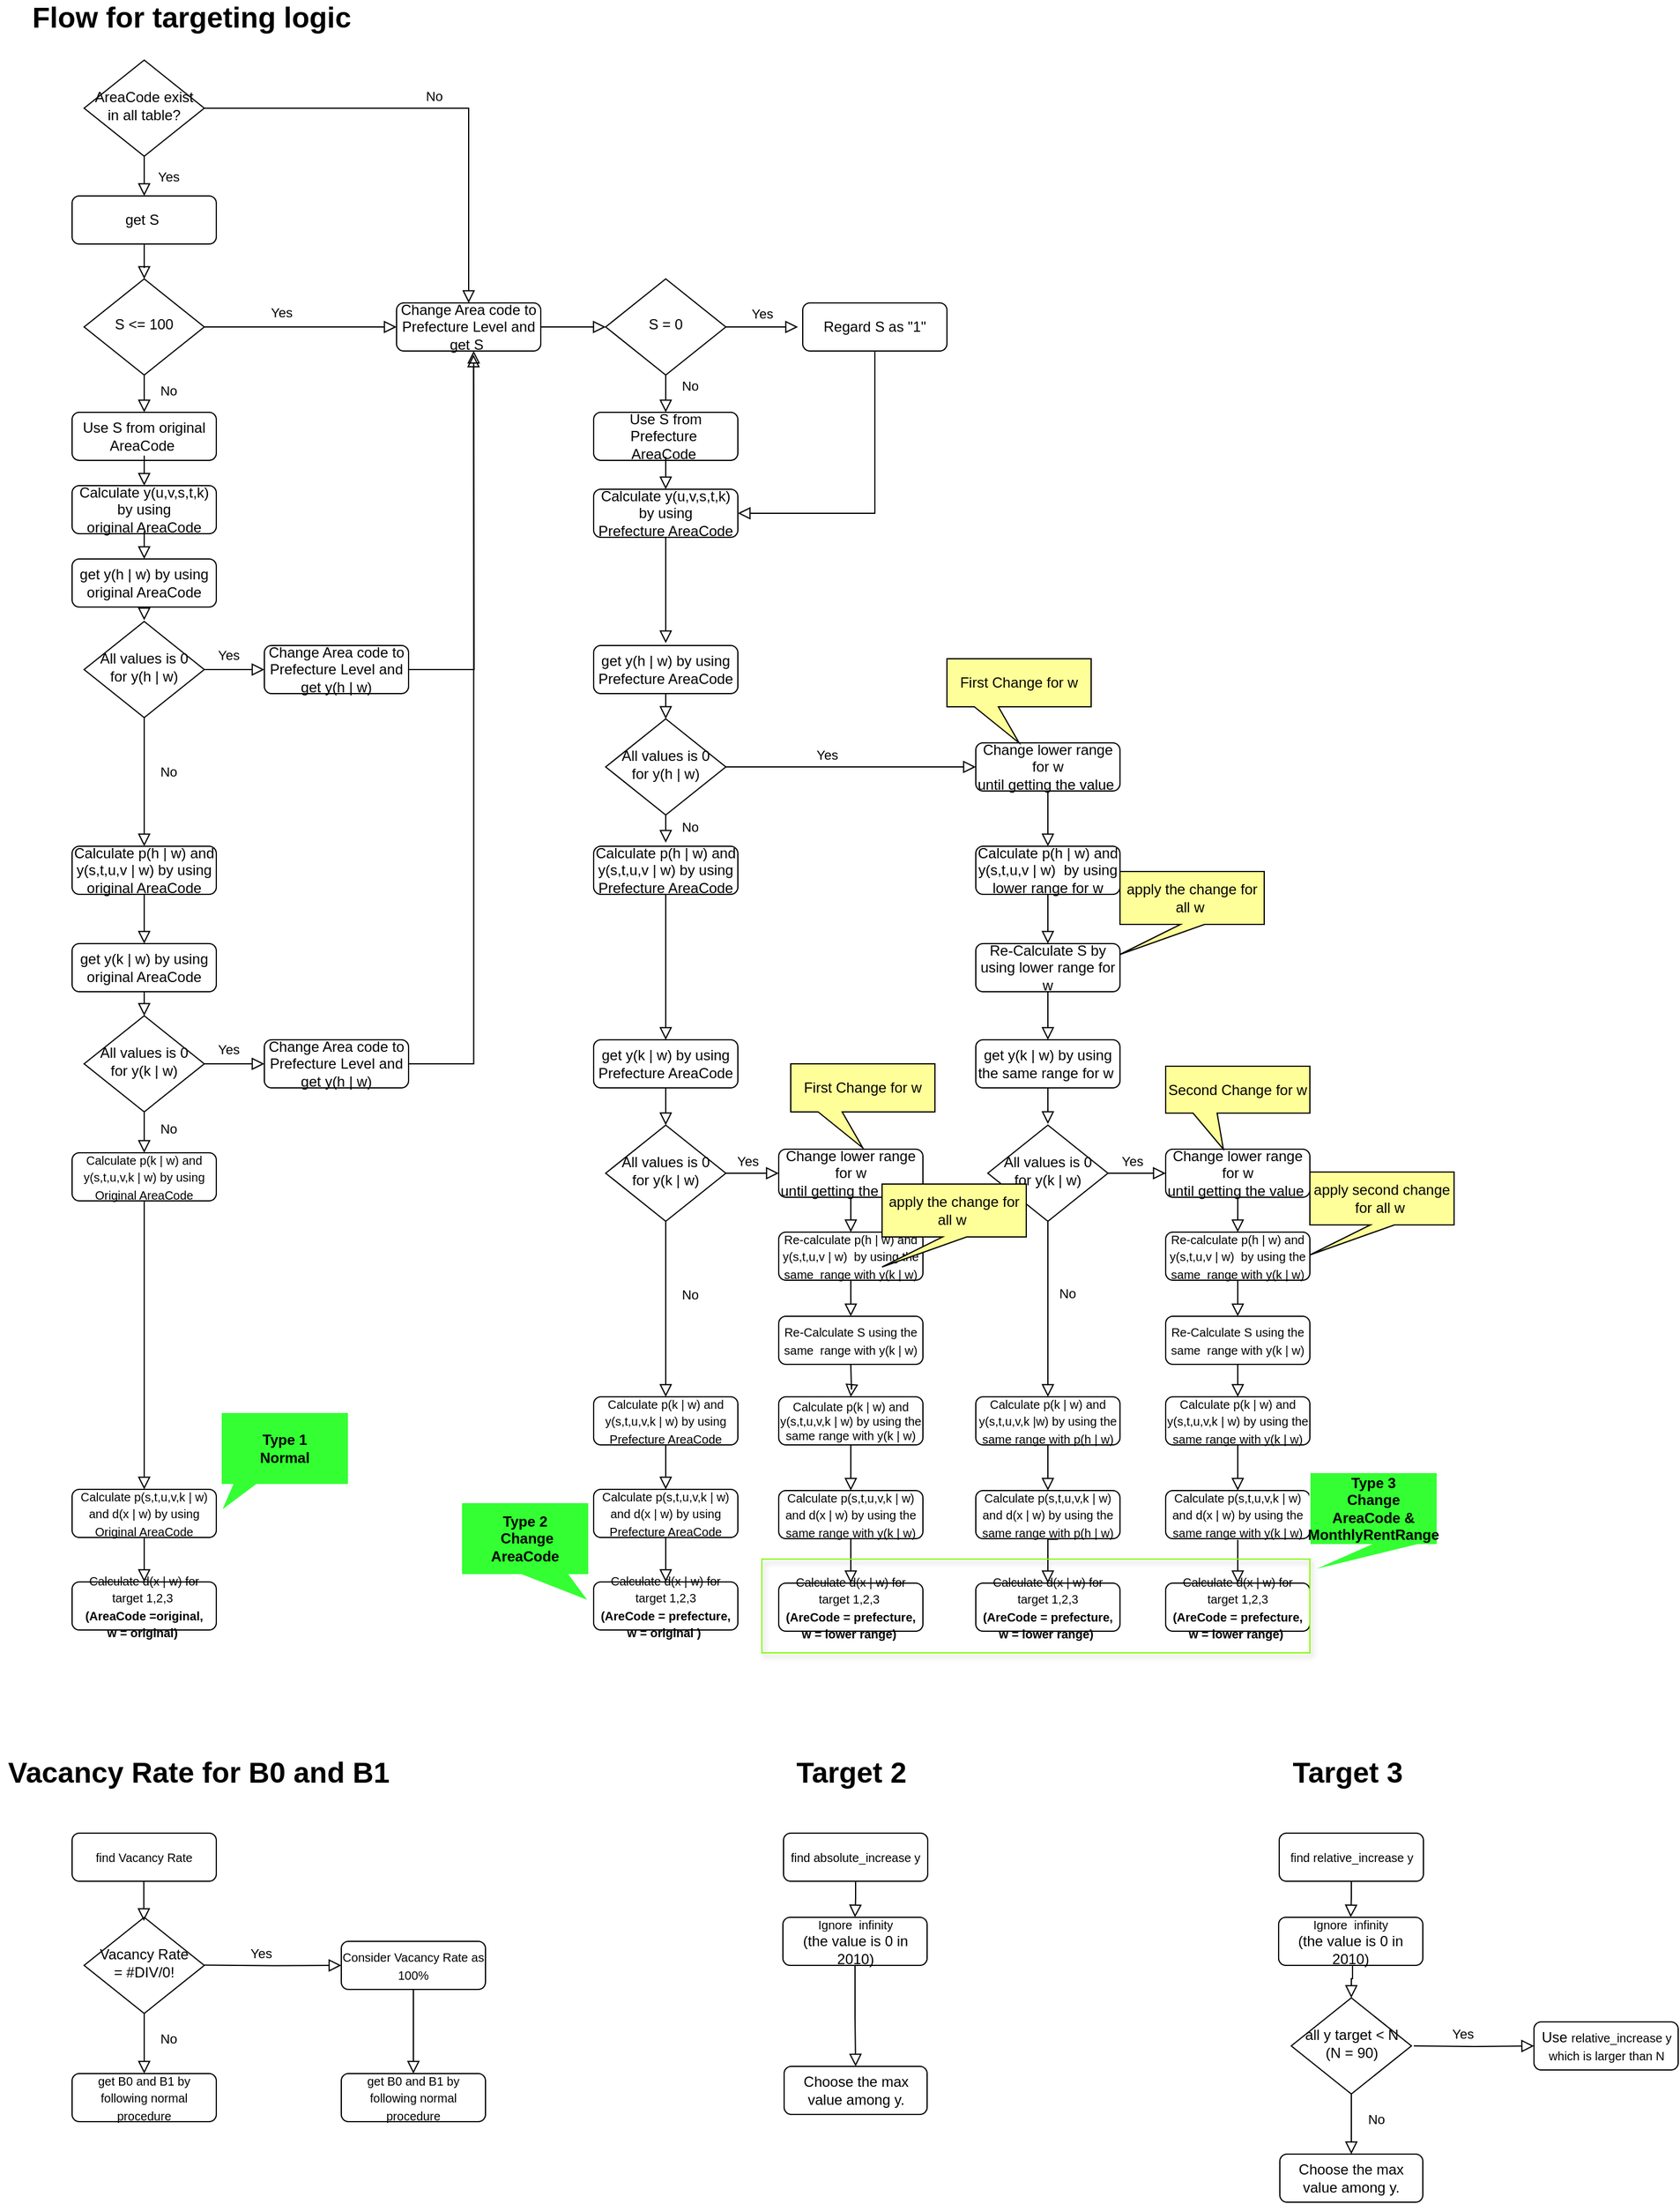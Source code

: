<mxfile version="14.8.2" type="github">
  <diagram id="C5RBs43oDa-KdzZeNtuy" name="Page-1">
    <mxGraphModel dx="881" dy="377" grid="1" gridSize="10" guides="1" tooltips="1" connect="1" arrows="1" fold="1" page="1" pageScale="1" pageWidth="827" pageHeight="1169" math="0" shadow="0">
      <root>
        <mxCell id="WIyWlLk6GJQsqaUBKTNV-0" />
        <mxCell id="WIyWlLk6GJQsqaUBKTNV-1" parent="WIyWlLk6GJQsqaUBKTNV-0" />
        <mxCell id="WIyWlLk6GJQsqaUBKTNV-2" value="" style="rounded=0;html=1;jettySize=auto;orthogonalLoop=1;fontSize=11;endArrow=block;endFill=0;endSize=8;strokeWidth=1;shadow=0;labelBackgroundColor=none;edgeStyle=orthogonalEdgeStyle;" parent="WIyWlLk6GJQsqaUBKTNV-1" source="WIyWlLk6GJQsqaUBKTNV-3" target="WIyWlLk6GJQsqaUBKTNV-6" edge="1">
          <mxGeometry relative="1" as="geometry" />
        </mxCell>
        <mxCell id="WIyWlLk6GJQsqaUBKTNV-3" value="get S&amp;nbsp;" style="rounded=1;whiteSpace=wrap;html=1;fontSize=12;glass=0;strokeWidth=1;shadow=0;" parent="WIyWlLk6GJQsqaUBKTNV-1" vertex="1">
          <mxGeometry x="86" y="178" width="120" height="40" as="geometry" />
        </mxCell>
        <mxCell id="WIyWlLk6GJQsqaUBKTNV-4" value="No" style="rounded=0;html=1;jettySize=auto;orthogonalLoop=1;fontSize=11;endArrow=block;endFill=0;endSize=8;strokeWidth=1;shadow=0;labelBackgroundColor=none;edgeStyle=orthogonalEdgeStyle;entryX=0.5;entryY=0;entryDx=0;entryDy=0;" parent="WIyWlLk6GJQsqaUBKTNV-1" source="WIyWlLk6GJQsqaUBKTNV-6" target="MQ3y7SGXB7zB2JzIPT7B-8" edge="1">
          <mxGeometry x="0.245" y="20" relative="1" as="geometry">
            <mxPoint as="offset" />
            <mxPoint x="146" y="397" as="targetPoint" />
          </mxGeometry>
        </mxCell>
        <mxCell id="WIyWlLk6GJQsqaUBKTNV-5" value="Yes" style="edgeStyle=orthogonalEdgeStyle;rounded=0;html=1;jettySize=auto;orthogonalLoop=1;fontSize=11;endArrow=block;endFill=0;endSize=8;strokeWidth=1;shadow=0;labelBackgroundColor=none;" parent="WIyWlLk6GJQsqaUBKTNV-1" source="WIyWlLk6GJQsqaUBKTNV-6" target="WIyWlLk6GJQsqaUBKTNV-7" edge="1">
          <mxGeometry x="-0.2" y="12" relative="1" as="geometry">
            <mxPoint as="offset" />
          </mxGeometry>
        </mxCell>
        <mxCell id="WIyWlLk6GJQsqaUBKTNV-6" value="S &amp;lt;= 100" style="rhombus;whiteSpace=wrap;html=1;shadow=0;fontFamily=Helvetica;fontSize=12;align=center;strokeWidth=1;spacing=6;spacingTop=-4;" parent="WIyWlLk6GJQsqaUBKTNV-1" vertex="1">
          <mxGeometry x="96" y="247" width="100" height="80" as="geometry" />
        </mxCell>
        <mxCell id="WIyWlLk6GJQsqaUBKTNV-7" value="Change Area code to Prefecture Level&amp;nbsp;and get S&amp;nbsp;" style="rounded=1;whiteSpace=wrap;html=1;fontSize=12;glass=0;strokeWidth=1;shadow=0;" parent="WIyWlLk6GJQsqaUBKTNV-1" vertex="1">
          <mxGeometry x="356" y="267" width="120" height="40" as="geometry" />
        </mxCell>
        <mxCell id="WIyWlLk6GJQsqaUBKTNV-11" value="Calculate y(u,v,s,t,k) by using&lt;br&gt;original AreaCode" style="rounded=1;whiteSpace=wrap;html=1;fontSize=12;glass=0;strokeWidth=1;shadow=0;" parent="WIyWlLk6GJQsqaUBKTNV-1" vertex="1">
          <mxGeometry x="86" y="419" width="120" height="40" as="geometry" />
        </mxCell>
        <mxCell id="MQ3y7SGXB7zB2JzIPT7B-0" value="S = 0" style="rhombus;whiteSpace=wrap;html=1;shadow=0;fontFamily=Helvetica;fontSize=12;align=center;strokeWidth=1;spacing=6;spacingTop=-4;" parent="WIyWlLk6GJQsqaUBKTNV-1" vertex="1">
          <mxGeometry x="530" y="247" width="100" height="80" as="geometry" />
        </mxCell>
        <mxCell id="MQ3y7SGXB7zB2JzIPT7B-1" value="" style="edgeStyle=orthogonalEdgeStyle;rounded=0;html=1;jettySize=auto;orthogonalLoop=1;fontSize=11;endArrow=block;endFill=0;endSize=8;strokeWidth=1;shadow=0;labelBackgroundColor=none;entryX=0;entryY=0.5;entryDx=0;entryDy=0;exitX=1;exitY=0.5;exitDx=0;exitDy=0;" parent="WIyWlLk6GJQsqaUBKTNV-1" source="WIyWlLk6GJQsqaUBKTNV-7" target="MQ3y7SGXB7zB2JzIPT7B-0" edge="1">
          <mxGeometry x="-0.2" y="10" relative="1" as="geometry">
            <mxPoint as="offset" />
            <mxPoint x="206" y="297" as="sourcePoint" />
            <mxPoint x="256" y="297" as="targetPoint" />
          </mxGeometry>
        </mxCell>
        <mxCell id="MQ3y7SGXB7zB2JzIPT7B-2" value="Yes" style="edgeStyle=orthogonalEdgeStyle;rounded=0;html=1;jettySize=auto;orthogonalLoop=1;fontSize=11;endArrow=block;endFill=0;endSize=8;strokeWidth=1;shadow=0;labelBackgroundColor=none;exitX=1;exitY=0.5;exitDx=0;exitDy=0;" parent="WIyWlLk6GJQsqaUBKTNV-1" source="MQ3y7SGXB7zB2JzIPT7B-0" edge="1">
          <mxGeometry y="12" relative="1" as="geometry">
            <mxPoint as="offset" />
            <mxPoint x="320" y="297" as="sourcePoint" />
            <mxPoint x="690" y="287" as="targetPoint" />
          </mxGeometry>
        </mxCell>
        <mxCell id="MQ3y7SGXB7zB2JzIPT7B-3" value="Regard S as &quot;1&quot;" style="rounded=1;whiteSpace=wrap;html=1;fontSize=12;glass=0;strokeWidth=1;shadow=0;" parent="WIyWlLk6GJQsqaUBKTNV-1" vertex="1">
          <mxGeometry x="694" y="267" width="120" height="40" as="geometry" />
        </mxCell>
        <mxCell id="MQ3y7SGXB7zB2JzIPT7B-6" value="Use S from Prefecture&amp;nbsp;&lt;br&gt;AreaCode&amp;nbsp;" style="rounded=1;whiteSpace=wrap;html=1;fontSize=12;glass=0;strokeWidth=1;shadow=0;" parent="WIyWlLk6GJQsqaUBKTNV-1" vertex="1">
          <mxGeometry x="520" y="358" width="120" height="40" as="geometry" />
        </mxCell>
        <mxCell id="MQ3y7SGXB7zB2JzIPT7B-8" value="Use S from original AreaCode&amp;nbsp;" style="rounded=1;whiteSpace=wrap;html=1;fontSize=12;glass=0;strokeWidth=1;shadow=0;" parent="WIyWlLk6GJQsqaUBKTNV-1" vertex="1">
          <mxGeometry x="86" y="358" width="120" height="40" as="geometry" />
        </mxCell>
        <mxCell id="MQ3y7SGXB7zB2JzIPT7B-10" value="No" style="rounded=0;html=1;jettySize=auto;orthogonalLoop=1;fontSize=11;endArrow=block;endFill=0;endSize=8;strokeWidth=1;shadow=0;labelBackgroundColor=none;edgeStyle=orthogonalEdgeStyle;entryX=0.5;entryY=0;entryDx=0;entryDy=0;exitX=0.5;exitY=1;exitDx=0;exitDy=0;" parent="WIyWlLk6GJQsqaUBKTNV-1" source="MQ3y7SGXB7zB2JzIPT7B-0" target="MQ3y7SGXB7zB2JzIPT7B-6" edge="1">
          <mxGeometry x="-0.407" y="20" relative="1" as="geometry">
            <mxPoint as="offset" />
            <mxPoint x="270" y="337" as="sourcePoint" />
            <mxPoint x="270" y="397" as="targetPoint" />
            <Array as="points">
              <mxPoint x="580" y="347" />
              <mxPoint x="580" y="347" />
            </Array>
          </mxGeometry>
        </mxCell>
        <mxCell id="MQ3y7SGXB7zB2JzIPT7B-66" value="AreaCode exist in all table?" style="rhombus;whiteSpace=wrap;html=1;shadow=0;fontFamily=Helvetica;fontSize=12;align=center;strokeWidth=1;spacing=6;spacingTop=-4;" parent="WIyWlLk6GJQsqaUBKTNV-1" vertex="1">
          <mxGeometry x="96" y="65" width="100" height="80" as="geometry" />
        </mxCell>
        <mxCell id="MQ3y7SGXB7zB2JzIPT7B-67" value="No" style="edgeStyle=orthogonalEdgeStyle;rounded=0;html=1;jettySize=auto;orthogonalLoop=1;fontSize=11;endArrow=block;endFill=0;endSize=8;strokeWidth=1;shadow=0;labelBackgroundColor=none;exitX=1;exitY=0.5;exitDx=0;exitDy=0;entryX=0.5;entryY=0;entryDx=0;entryDy=0;" parent="WIyWlLk6GJQsqaUBKTNV-1" source="MQ3y7SGXB7zB2JzIPT7B-66" target="WIyWlLk6GJQsqaUBKTNV-7" edge="1">
          <mxGeometry y="10" relative="1" as="geometry">
            <mxPoint as="offset" />
            <mxPoint x="206.0" y="320" as="sourcePoint" />
            <mxPoint x="306" y="265" as="targetPoint" />
          </mxGeometry>
        </mxCell>
        <mxCell id="MQ3y7SGXB7zB2JzIPT7B-69" value="Yes" style="rounded=0;html=1;jettySize=auto;orthogonalLoop=1;fontSize=11;endArrow=block;endFill=0;endSize=8;strokeWidth=1;shadow=0;labelBackgroundColor=none;edgeStyle=orthogonalEdgeStyle;exitX=0.5;exitY=1;exitDx=0;exitDy=0;entryX=0.5;entryY=0;entryDx=0;entryDy=0;" parent="WIyWlLk6GJQsqaUBKTNV-1" source="MQ3y7SGXB7zB2JzIPT7B-66" target="WIyWlLk6GJQsqaUBKTNV-3" edge="1">
          <mxGeometry y="20" relative="1" as="geometry">
            <mxPoint as="offset" />
            <mxPoint x="146" y="155" as="sourcePoint" />
            <mxPoint x="146" y="175" as="targetPoint" />
          </mxGeometry>
        </mxCell>
        <mxCell id="EMNxxHcLQM_PSfE0qUSJ-0" value="" style="edgeStyle=orthogonalEdgeStyle;rounded=0;html=1;jettySize=auto;orthogonalLoop=1;fontSize=11;endArrow=block;endFill=0;endSize=8;strokeWidth=1;shadow=0;labelBackgroundColor=none;entryX=0.5;entryY=0;entryDx=0;entryDy=0;exitX=0.5;exitY=1;exitDx=0;exitDy=0;" parent="WIyWlLk6GJQsqaUBKTNV-1" source="MQ3y7SGXB7zB2JzIPT7B-8" target="WIyWlLk6GJQsqaUBKTNV-11" edge="1">
          <mxGeometry x="-0.2" y="10" relative="1" as="geometry">
            <mxPoint as="offset" />
            <mxPoint x="376" y="297" as="sourcePoint" />
            <mxPoint x="426" y="297" as="targetPoint" />
            <Array as="points">
              <mxPoint x="146" y="394" />
              <mxPoint x="146" y="394" />
            </Array>
          </mxGeometry>
        </mxCell>
        <mxCell id="EMNxxHcLQM_PSfE0qUSJ-1" value="Calculate y(u,v,s,t,k) by using&lt;br&gt;Prefecture AreaCode" style="rounded=1;whiteSpace=wrap;html=1;fontSize=12;glass=0;strokeWidth=1;shadow=0;" parent="WIyWlLk6GJQsqaUBKTNV-1" vertex="1">
          <mxGeometry x="520" y="422" width="120" height="40" as="geometry" />
        </mxCell>
        <mxCell id="EMNxxHcLQM_PSfE0qUSJ-3" value="" style="edgeStyle=orthogonalEdgeStyle;rounded=0;html=1;jettySize=auto;orthogonalLoop=1;fontSize=11;endArrow=block;endFill=0;endSize=8;strokeWidth=1;shadow=0;labelBackgroundColor=none;entryX=0.5;entryY=0;entryDx=0;entryDy=0;" parent="WIyWlLk6GJQsqaUBKTNV-1" target="EMNxxHcLQM_PSfE0qUSJ-1" edge="1">
          <mxGeometry x="-0.2" y="10" relative="1" as="geometry">
            <mxPoint as="offset" />
            <mxPoint x="580" y="395" as="sourcePoint" />
            <mxPoint x="564" y="434" as="targetPoint" />
            <Array as="points">
              <mxPoint x="580" y="404" />
              <mxPoint x="580" y="404" />
            </Array>
          </mxGeometry>
        </mxCell>
        <mxCell id="EMNxxHcLQM_PSfE0qUSJ-4" value="" style="edgeStyle=orthogonalEdgeStyle;rounded=0;html=1;jettySize=auto;orthogonalLoop=1;fontSize=11;endArrow=block;endFill=0;endSize=8;strokeWidth=1;shadow=0;labelBackgroundColor=none;entryX=1;entryY=0.5;entryDx=0;entryDy=0;exitX=0.5;exitY=1;exitDx=0;exitDy=0;strokeColor=#000000;" parent="WIyWlLk6GJQsqaUBKTNV-1" source="MQ3y7SGXB7zB2JzIPT7B-3" target="EMNxxHcLQM_PSfE0qUSJ-1" edge="1">
          <mxGeometry x="-0.2" y="10" relative="1" as="geometry">
            <mxPoint as="offset" />
            <mxPoint x="1024" y="405" as="sourcePoint" />
            <mxPoint x="1024" y="434" as="targetPoint" />
            <Array as="points">
              <mxPoint x="754" y="442" />
            </Array>
          </mxGeometry>
        </mxCell>
        <mxCell id="EMNxxHcLQM_PSfE0qUSJ-5" value="get y(h | w) by using&lt;br&gt;original AreaCode" style="rounded=1;whiteSpace=wrap;html=1;fontSize=12;glass=0;strokeWidth=1;shadow=0;" parent="WIyWlLk6GJQsqaUBKTNV-1" vertex="1">
          <mxGeometry x="86" y="480" width="120" height="40" as="geometry" />
        </mxCell>
        <mxCell id="EMNxxHcLQM_PSfE0qUSJ-6" value="All values is 0 for y(h | w)" style="rhombus;whiteSpace=wrap;html=1;shadow=0;fontFamily=Helvetica;fontSize=12;align=center;strokeWidth=1;spacing=6;spacingTop=-4;" parent="WIyWlLk6GJQsqaUBKTNV-1" vertex="1">
          <mxGeometry x="96" y="532" width="100" height="80" as="geometry" />
        </mxCell>
        <mxCell id="EMNxxHcLQM_PSfE0qUSJ-7" value="No" style="rounded=0;html=1;jettySize=auto;orthogonalLoop=1;fontSize=11;endArrow=block;endFill=0;endSize=8;strokeWidth=1;shadow=0;labelBackgroundColor=none;edgeStyle=orthogonalEdgeStyle;exitX=0.5;exitY=1;exitDx=0;exitDy=0;entryX=0.5;entryY=0;entryDx=0;entryDy=0;" parent="WIyWlLk6GJQsqaUBKTNV-1" source="EMNxxHcLQM_PSfE0qUSJ-6" target="EMNxxHcLQM_PSfE0qUSJ-20" edge="1">
          <mxGeometry x="-0.167" y="20" relative="1" as="geometry">
            <mxPoint as="offset" />
            <mxPoint x="126" y="661" as="sourcePoint" />
            <mxPoint x="146" y="681" as="targetPoint" />
            <Array as="points" />
          </mxGeometry>
        </mxCell>
        <mxCell id="EMNxxHcLQM_PSfE0qUSJ-9" value="Change Area code to Prefecture Level&amp;nbsp;and get y(h | w)" style="rounded=1;whiteSpace=wrap;html=1;fontSize=12;glass=0;strokeWidth=1;shadow=0;" parent="WIyWlLk6GJQsqaUBKTNV-1" vertex="1">
          <mxGeometry x="246" y="552" width="120" height="40" as="geometry" />
        </mxCell>
        <mxCell id="EMNxxHcLQM_PSfE0qUSJ-10" value="get y(h | w) by using&lt;br&gt;Prefecture AreaCode" style="rounded=1;whiteSpace=wrap;html=1;fontSize=12;glass=0;strokeWidth=1;shadow=0;" parent="WIyWlLk6GJQsqaUBKTNV-1" vertex="1">
          <mxGeometry x="520" y="552" width="120" height="40" as="geometry" />
        </mxCell>
        <mxCell id="EMNxxHcLQM_PSfE0qUSJ-14" value="" style="edgeStyle=orthogonalEdgeStyle;rounded=0;html=1;jettySize=auto;orthogonalLoop=1;fontSize=11;endArrow=block;endFill=0;endSize=8;strokeWidth=1;shadow=0;labelBackgroundColor=none;entryX=0.5;entryY=0;entryDx=0;entryDy=0;exitX=0.5;exitY=1;exitDx=0;exitDy=0;" parent="WIyWlLk6GJQsqaUBKTNV-1" source="WIyWlLk6GJQsqaUBKTNV-11" target="EMNxxHcLQM_PSfE0qUSJ-5" edge="1">
          <mxGeometry x="-0.2" y="10" relative="1" as="geometry">
            <mxPoint as="offset" />
            <mxPoint x="156" y="409" as="sourcePoint" />
            <mxPoint x="156" y="439" as="targetPoint" />
            <Array as="points">
              <mxPoint x="146" y="457" />
              <mxPoint x="146" y="457" />
            </Array>
          </mxGeometry>
        </mxCell>
        <mxCell id="EMNxxHcLQM_PSfE0qUSJ-15" value="" style="edgeStyle=orthogonalEdgeStyle;rounded=0;html=1;jettySize=auto;orthogonalLoop=1;fontSize=11;endArrow=block;endFill=0;endSize=8;strokeWidth=1;shadow=0;labelBackgroundColor=none;exitX=0.5;exitY=1;exitDx=0;exitDy=0;" parent="WIyWlLk6GJQsqaUBKTNV-1" source="EMNxxHcLQM_PSfE0qUSJ-5" edge="1">
          <mxGeometry x="-0.2" y="10" relative="1" as="geometry">
            <mxPoint as="offset" />
            <mxPoint x="146" y="541" as="sourcePoint" />
            <mxPoint x="146" y="531" as="targetPoint" />
            <Array as="points" />
          </mxGeometry>
        </mxCell>
        <mxCell id="EMNxxHcLQM_PSfE0qUSJ-16" value="" style="edgeStyle=orthogonalEdgeStyle;rounded=0;html=1;jettySize=auto;orthogonalLoop=1;fontSize=11;endArrow=block;endFill=0;endSize=8;strokeWidth=1;shadow=0;labelBackgroundColor=none;exitX=1;exitY=0.5;exitDx=0;exitDy=0;" parent="WIyWlLk6GJQsqaUBKTNV-1" source="EMNxxHcLQM_PSfE0qUSJ-9" edge="1">
          <mxGeometry x="-0.2" y="10" relative="1" as="geometry">
            <mxPoint as="offset" />
            <mxPoint x="376" y="595" as="sourcePoint" />
            <mxPoint x="420" y="310" as="targetPoint" />
          </mxGeometry>
        </mxCell>
        <mxCell id="EMNxxHcLQM_PSfE0qUSJ-18" value="" style="edgeStyle=orthogonalEdgeStyle;rounded=0;html=1;jettySize=auto;orthogonalLoop=1;fontSize=11;endArrow=block;endFill=0;endSize=8;strokeWidth=1;shadow=0;labelBackgroundColor=none;" parent="WIyWlLk6GJQsqaUBKTNV-1" source="EMNxxHcLQM_PSfE0qUSJ-1" edge="1">
          <mxGeometry x="-0.2" y="10" relative="1" as="geometry">
            <mxPoint as="offset" />
            <mxPoint x="527" y="600" as="sourcePoint" />
            <mxPoint x="580" y="550" as="targetPoint" />
          </mxGeometry>
        </mxCell>
        <mxCell id="EMNxxHcLQM_PSfE0qUSJ-20" value="Calculate p(h | w) and y(s,t,u,v | w) by using&lt;br&gt;original AreaCode" style="rounded=1;whiteSpace=wrap;html=1;fontSize=12;glass=0;strokeWidth=1;shadow=0;" parent="WIyWlLk6GJQsqaUBKTNV-1" vertex="1">
          <mxGeometry x="86" y="719" width="120" height="40" as="geometry" />
        </mxCell>
        <mxCell id="EMNxxHcLQM_PSfE0qUSJ-21" value="Yes" style="edgeStyle=orthogonalEdgeStyle;rounded=0;html=1;jettySize=auto;orthogonalLoop=1;fontSize=11;endArrow=block;endFill=0;endSize=8;strokeWidth=1;shadow=0;labelBackgroundColor=none;exitX=1;exitY=0.5;exitDx=0;exitDy=0;entryX=0;entryY=0.5;entryDx=0;entryDy=0;" parent="WIyWlLk6GJQsqaUBKTNV-1" source="EMNxxHcLQM_PSfE0qUSJ-6" target="EMNxxHcLQM_PSfE0qUSJ-9" edge="1">
          <mxGeometry x="-0.2" y="12" relative="1" as="geometry">
            <mxPoint as="offset" />
            <mxPoint x="205" y="585" as="sourcePoint" />
            <mxPoint x="255" y="585" as="targetPoint" />
          </mxGeometry>
        </mxCell>
        <mxCell id="EMNxxHcLQM_PSfE0qUSJ-22" value="All values is 0 for y(h | w)" style="rhombus;whiteSpace=wrap;html=1;shadow=0;fontFamily=Helvetica;fontSize=12;align=center;strokeWidth=1;spacing=6;spacingTop=-4;" parent="WIyWlLk6GJQsqaUBKTNV-1" vertex="1">
          <mxGeometry x="530" y="613" width="100" height="80" as="geometry" />
        </mxCell>
        <mxCell id="EMNxxHcLQM_PSfE0qUSJ-23" value="Change lower range for w&lt;br&gt;until getting the value&amp;nbsp;" style="rounded=1;whiteSpace=wrap;html=1;fontSize=12;glass=0;strokeWidth=1;shadow=0;" parent="WIyWlLk6GJQsqaUBKTNV-1" vertex="1">
          <mxGeometry x="838" y="633" width="120" height="40" as="geometry" />
        </mxCell>
        <mxCell id="EMNxxHcLQM_PSfE0qUSJ-24" value="Calculate p(h | w) and y(s,t,u,v | w) by using&lt;br&gt;Prefecture AreaCode" style="rounded=1;whiteSpace=wrap;html=1;fontSize=12;glass=0;strokeWidth=1;shadow=0;" parent="WIyWlLk6GJQsqaUBKTNV-1" vertex="1">
          <mxGeometry x="520" y="719" width="120" height="40" as="geometry" />
        </mxCell>
        <mxCell id="EMNxxHcLQM_PSfE0qUSJ-25" value="No" style="rounded=0;html=1;jettySize=auto;orthogonalLoop=1;fontSize=11;endArrow=block;endFill=0;endSize=8;strokeWidth=1;shadow=0;labelBackgroundColor=none;edgeStyle=orthogonalEdgeStyle;exitX=0.5;exitY=1;exitDx=0;exitDy=0;" parent="WIyWlLk6GJQsqaUBKTNV-1" source="EMNxxHcLQM_PSfE0qUSJ-22" edge="1">
          <mxGeometry x="-0.167" y="20" relative="1" as="geometry">
            <mxPoint as="offset" />
            <mxPoint x="458.0" y="622" as="sourcePoint" />
            <mxPoint x="580" y="716" as="targetPoint" />
            <Array as="points" />
          </mxGeometry>
        </mxCell>
        <mxCell id="EMNxxHcLQM_PSfE0qUSJ-26" value="" style="edgeStyle=orthogonalEdgeStyle;rounded=0;html=1;jettySize=auto;orthogonalLoop=1;fontSize=11;endArrow=block;endFill=0;endSize=8;strokeWidth=1;shadow=0;labelBackgroundColor=none;exitX=0.5;exitY=1;exitDx=0;exitDy=0;entryX=0.5;entryY=0;entryDx=0;entryDy=0;" parent="WIyWlLk6GJQsqaUBKTNV-1" source="EMNxxHcLQM_PSfE0qUSJ-10" target="EMNxxHcLQM_PSfE0qUSJ-22" edge="1">
          <mxGeometry x="-0.2" y="10" relative="1" as="geometry">
            <mxPoint as="offset" />
            <mxPoint x="590" y="478" as="sourcePoint" />
            <mxPoint x="580" y="601" as="targetPoint" />
          </mxGeometry>
        </mxCell>
        <mxCell id="EMNxxHcLQM_PSfE0qUSJ-27" value="Yes" style="edgeStyle=orthogonalEdgeStyle;rounded=0;html=1;jettySize=auto;orthogonalLoop=1;fontSize=11;endArrow=block;endFill=0;endSize=8;strokeWidth=1;shadow=0;labelBackgroundColor=none;exitX=1;exitY=0.5;exitDx=0;exitDy=0;entryX=0;entryY=0.5;entryDx=0;entryDy=0;" parent="WIyWlLk6GJQsqaUBKTNV-1" source="EMNxxHcLQM_PSfE0qUSJ-22" target="EMNxxHcLQM_PSfE0qUSJ-23" edge="1">
          <mxGeometry x="-0.19" y="10" relative="1" as="geometry">
            <mxPoint as="offset" />
            <mxPoint x="640" y="655" as="sourcePoint" />
            <mxPoint x="675" y="663" as="targetPoint" />
          </mxGeometry>
        </mxCell>
        <mxCell id="EMNxxHcLQM_PSfE0qUSJ-29" value="Calculate p(h | w) and y(s,t,u,v | w)&amp;nbsp;&amp;nbsp;by using lower range for w" style="rounded=1;whiteSpace=wrap;html=1;fontSize=12;glass=0;strokeWidth=1;shadow=0;" parent="WIyWlLk6GJQsqaUBKTNV-1" vertex="1">
          <mxGeometry x="838" y="719" width="120" height="40" as="geometry" />
        </mxCell>
        <mxCell id="EMNxxHcLQM_PSfE0qUSJ-30" value="" style="edgeStyle=orthogonalEdgeStyle;rounded=0;html=1;jettySize=auto;orthogonalLoop=1;fontSize=11;endArrow=block;endFill=0;endSize=8;strokeWidth=1;shadow=0;labelBackgroundColor=none;" parent="WIyWlLk6GJQsqaUBKTNV-1" source="EMNxxHcLQM_PSfE0qUSJ-23" target="EMNxxHcLQM_PSfE0qUSJ-29" edge="1">
          <mxGeometry x="-0.2" y="10" relative="1" as="geometry">
            <mxPoint as="offset" />
            <mxPoint x="879" y="661" as="sourcePoint" />
            <mxPoint x="1015" y="562" as="targetPoint" />
          </mxGeometry>
        </mxCell>
        <mxCell id="EMNxxHcLQM_PSfE0qUSJ-31" value="get y(k | w) by using&lt;br&gt;original AreaCode" style="rounded=1;whiteSpace=wrap;html=1;fontSize=12;glass=0;strokeWidth=1;shadow=0;" parent="WIyWlLk6GJQsqaUBKTNV-1" vertex="1">
          <mxGeometry x="86" y="800" width="120" height="40" as="geometry" />
        </mxCell>
        <mxCell id="EMNxxHcLQM_PSfE0qUSJ-32" value="" style="edgeStyle=orthogonalEdgeStyle;rounded=0;html=1;jettySize=auto;orthogonalLoop=1;fontSize=11;endArrow=block;endFill=0;endSize=8;strokeWidth=1;shadow=0;labelBackgroundColor=none;entryX=0.5;entryY=0;entryDx=0;entryDy=0;" parent="WIyWlLk6GJQsqaUBKTNV-1" source="EMNxxHcLQM_PSfE0qUSJ-20" target="EMNxxHcLQM_PSfE0qUSJ-31" edge="1">
          <mxGeometry x="-0.2" y="10" relative="1" as="geometry">
            <mxPoint as="offset" />
            <mxPoint x="146" y="770" as="sourcePoint" />
            <mxPoint x="140" y="790" as="targetPoint" />
          </mxGeometry>
        </mxCell>
        <mxCell id="EMNxxHcLQM_PSfE0qUSJ-35" value="All values is 0 for y(k | w)" style="rhombus;whiteSpace=wrap;html=1;shadow=0;fontFamily=Helvetica;fontSize=12;align=center;strokeWidth=1;spacing=6;spacingTop=-4;" parent="WIyWlLk6GJQsqaUBKTNV-1" vertex="1">
          <mxGeometry x="96" y="860" width="100" height="80" as="geometry" />
        </mxCell>
        <mxCell id="EMNxxHcLQM_PSfE0qUSJ-36" value="Change Area code to Prefecture Level&amp;nbsp;and get y(h | w)" style="rounded=1;whiteSpace=wrap;html=1;fontSize=12;glass=0;strokeWidth=1;shadow=0;" parent="WIyWlLk6GJQsqaUBKTNV-1" vertex="1">
          <mxGeometry x="246" y="880" width="120" height="40" as="geometry" />
        </mxCell>
        <mxCell id="EMNxxHcLQM_PSfE0qUSJ-37" value="get y(k | w) by using&lt;br&gt;Prefecture AreaCode" style="rounded=1;whiteSpace=wrap;html=1;fontSize=12;glass=0;strokeWidth=1;shadow=0;" parent="WIyWlLk6GJQsqaUBKTNV-1" vertex="1">
          <mxGeometry x="520" y="880" width="120" height="40" as="geometry" />
        </mxCell>
        <mxCell id="EMNxxHcLQM_PSfE0qUSJ-38" value="All values is 0 for y(k | w)" style="rhombus;whiteSpace=wrap;html=1;shadow=0;fontFamily=Helvetica;fontSize=12;align=center;strokeWidth=1;spacing=6;spacingTop=-4;" parent="WIyWlLk6GJQsqaUBKTNV-1" vertex="1">
          <mxGeometry x="530" y="951" width="100" height="80" as="geometry" />
        </mxCell>
        <mxCell id="EMNxxHcLQM_PSfE0qUSJ-39" value="Change lower range for w&lt;br&gt;until getting the value&amp;nbsp;" style="rounded=1;whiteSpace=wrap;html=1;fontSize=12;glass=0;strokeWidth=1;shadow=0;" parent="WIyWlLk6GJQsqaUBKTNV-1" vertex="1">
          <mxGeometry x="674" y="971" width="120" height="40" as="geometry" />
        </mxCell>
        <mxCell id="EMNxxHcLQM_PSfE0qUSJ-40" value="&lt;font style=&quot;font-size: 10px&quot;&gt;Calculate p(k | w) and y(s,t,u,v,k | w) by using Prefecture AreaCode&lt;/font&gt;" style="rounded=1;whiteSpace=wrap;html=1;fontSize=12;glass=0;strokeWidth=1;shadow=0;" parent="WIyWlLk6GJQsqaUBKTNV-1" vertex="1">
          <mxGeometry x="520" y="1177" width="120" height="40" as="geometry" />
        </mxCell>
        <mxCell id="EMNxxHcLQM_PSfE0qUSJ-41" value="No" style="rounded=0;html=1;jettySize=auto;orthogonalLoop=1;fontSize=11;endArrow=block;endFill=0;endSize=8;strokeWidth=1;shadow=0;labelBackgroundColor=none;edgeStyle=orthogonalEdgeStyle;exitX=0.5;exitY=1;exitDx=0;exitDy=0;entryX=0.5;entryY=0;entryDx=0;entryDy=0;" parent="WIyWlLk6GJQsqaUBKTNV-1" source="EMNxxHcLQM_PSfE0qUSJ-38" target="EMNxxHcLQM_PSfE0qUSJ-40" edge="1">
          <mxGeometry x="-0.167" y="20" relative="1" as="geometry">
            <mxPoint as="offset" />
            <mxPoint x="458.0" y="960" as="sourcePoint" />
            <mxPoint x="580" y="1100" as="targetPoint" />
            <Array as="points" />
          </mxGeometry>
        </mxCell>
        <mxCell id="EMNxxHcLQM_PSfE0qUSJ-42" value="Yes" style="edgeStyle=orthogonalEdgeStyle;rounded=0;html=1;jettySize=auto;orthogonalLoop=1;fontSize=11;endArrow=block;endFill=0;endSize=8;strokeWidth=1;shadow=0;labelBackgroundColor=none;exitX=1;exitY=0.5;exitDx=0;exitDy=0;entryX=0;entryY=0.5;entryDx=0;entryDy=0;" parent="WIyWlLk6GJQsqaUBKTNV-1" source="EMNxxHcLQM_PSfE0qUSJ-38" target="EMNxxHcLQM_PSfE0qUSJ-39" edge="1">
          <mxGeometry x="-0.19" y="10" relative="1" as="geometry">
            <mxPoint as="offset" />
            <mxPoint x="640" y="993" as="sourcePoint" />
            <mxPoint x="675" y="1001" as="targetPoint" />
          </mxGeometry>
        </mxCell>
        <mxCell id="EMNxxHcLQM_PSfE0qUSJ-49" value="Yes" style="edgeStyle=orthogonalEdgeStyle;rounded=0;html=1;jettySize=auto;orthogonalLoop=1;fontSize=11;endArrow=block;endFill=0;endSize=8;strokeWidth=1;shadow=0;labelBackgroundColor=none;entryX=0;entryY=0.5;entryDx=0;entryDy=0;" parent="WIyWlLk6GJQsqaUBKTNV-1" source="EMNxxHcLQM_PSfE0qUSJ-35" target="EMNxxHcLQM_PSfE0qUSJ-36" edge="1">
          <mxGeometry x="-0.2" y="12" relative="1" as="geometry">
            <mxPoint as="offset" />
            <mxPoint x="206" y="634" as="sourcePoint" />
            <mxPoint x="250" y="910" as="targetPoint" />
          </mxGeometry>
        </mxCell>
        <mxCell id="EMNxxHcLQM_PSfE0qUSJ-50" value="" style="edgeStyle=orthogonalEdgeStyle;rounded=0;html=1;jettySize=auto;orthogonalLoop=1;fontSize=11;endArrow=block;endFill=0;endSize=8;strokeWidth=1;shadow=0;labelBackgroundColor=none;entryX=0.5;entryY=0;entryDx=0;entryDy=0;" parent="WIyWlLk6GJQsqaUBKTNV-1" target="EMNxxHcLQM_PSfE0qUSJ-35" edge="1">
          <mxGeometry x="-0.2" y="10" relative="1" as="geometry">
            <mxPoint as="offset" />
            <mxPoint x="146" y="840" as="sourcePoint" />
            <mxPoint x="156" y="810.0" as="targetPoint" />
          </mxGeometry>
        </mxCell>
        <mxCell id="EMNxxHcLQM_PSfE0qUSJ-51" value="" style="edgeStyle=orthogonalEdgeStyle;rounded=0;html=1;jettySize=auto;orthogonalLoop=1;fontSize=11;endArrow=block;endFill=0;endSize=8;strokeWidth=1;shadow=0;labelBackgroundColor=none;exitX=1;exitY=0.5;exitDx=0;exitDy=0;entryX=0.535;entryY=0.998;entryDx=0;entryDy=0;entryPerimeter=0;" parent="WIyWlLk6GJQsqaUBKTNV-1" source="EMNxxHcLQM_PSfE0qUSJ-36" target="WIyWlLk6GJQsqaUBKTNV-7" edge="1">
          <mxGeometry x="-0.2" y="10" relative="1" as="geometry">
            <mxPoint as="offset" />
            <mxPoint x="376" y="582" as="sourcePoint" />
            <mxPoint x="400" y="300" as="targetPoint" />
            <Array as="points">
              <mxPoint x="420" y="900" />
            </Array>
          </mxGeometry>
        </mxCell>
        <mxCell id="EMNxxHcLQM_PSfE0qUSJ-57" value="" style="edgeStyle=orthogonalEdgeStyle;rounded=0;html=1;jettySize=auto;orthogonalLoop=1;fontSize=11;endArrow=block;endFill=0;endSize=8;strokeWidth=1;shadow=0;labelBackgroundColor=none;exitX=0.5;exitY=1;exitDx=0;exitDy=0;" parent="WIyWlLk6GJQsqaUBKTNV-1" source="EMNxxHcLQM_PSfE0qUSJ-37" target="EMNxxHcLQM_PSfE0qUSJ-38" edge="1">
          <mxGeometry x="-0.2" y="10" relative="1" as="geometry">
            <mxPoint as="offset" />
            <mxPoint x="490" y="910" as="sourcePoint" />
            <mxPoint x="530" y="910" as="targetPoint" />
          </mxGeometry>
        </mxCell>
        <mxCell id="EMNxxHcLQM_PSfE0qUSJ-58" value="" style="edgeStyle=orthogonalEdgeStyle;rounded=0;html=1;jettySize=auto;orthogonalLoop=1;fontSize=11;endArrow=block;endFill=0;endSize=8;strokeWidth=1;shadow=0;labelBackgroundColor=none;entryX=0.5;entryY=0;entryDx=0;entryDy=0;exitX=0.5;exitY=1;exitDx=0;exitDy=0;" parent="WIyWlLk6GJQsqaUBKTNV-1" source="EMNxxHcLQM_PSfE0qUSJ-24" target="EMNxxHcLQM_PSfE0qUSJ-37" edge="1">
          <mxGeometry x="-0.2" y="10" relative="1" as="geometry">
            <mxPoint as="offset" />
            <mxPoint x="270" y="769" as="sourcePoint" />
            <mxPoint x="270" y="810" as="targetPoint" />
          </mxGeometry>
        </mxCell>
        <mxCell id="EMNxxHcLQM_PSfE0qUSJ-60" value="&lt;p&gt;&lt;span style=&quot;font-size: 10px&quot;&gt;Calculate p(k | w) and y(s,t,u,v,k | w) by using the same range with y(k | w)&lt;/span&gt;&lt;br&gt;&lt;/p&gt;" style="rounded=1;whiteSpace=wrap;html=1;fontSize=8;glass=0;strokeWidth=1;shadow=0;" parent="WIyWlLk6GJQsqaUBKTNV-1" vertex="1">
          <mxGeometry x="674" y="1177" width="120" height="40" as="geometry" />
        </mxCell>
        <mxCell id="EMNxxHcLQM_PSfE0qUSJ-61" value="get y(k | w) by using&lt;br&gt;the same range for w&amp;nbsp;" style="rounded=1;whiteSpace=wrap;html=1;fontSize=12;glass=0;strokeWidth=1;shadow=0;" parent="WIyWlLk6GJQsqaUBKTNV-1" vertex="1">
          <mxGeometry x="838" y="880" width="120" height="40" as="geometry" />
        </mxCell>
        <mxCell id="EMNxxHcLQM_PSfE0qUSJ-64" value="All values is 0 for y(k | w)" style="rhombus;whiteSpace=wrap;html=1;shadow=0;fontFamily=Helvetica;fontSize=12;align=center;strokeWidth=1;spacing=6;spacingTop=-4;" parent="WIyWlLk6GJQsqaUBKTNV-1" vertex="1">
          <mxGeometry x="848" y="951" width="100" height="80" as="geometry" />
        </mxCell>
        <mxCell id="EMNxxHcLQM_PSfE0qUSJ-65" value="Change lower range for w&lt;br&gt;until getting the value&amp;nbsp;" style="rounded=1;whiteSpace=wrap;html=1;fontSize=12;glass=0;strokeWidth=1;shadow=0;" parent="WIyWlLk6GJQsqaUBKTNV-1" vertex="1">
          <mxGeometry x="996" y="971" width="120" height="40" as="geometry" />
        </mxCell>
        <mxCell id="EMNxxHcLQM_PSfE0qUSJ-66" value="&lt;font style=&quot;font-size: 10px&quot;&gt;Re-calculate p(h | w) and y(s,t,u,v | w)&amp;nbsp; by using the same&amp;nbsp; range with y(k | w)&lt;/font&gt;" style="rounded=1;whiteSpace=wrap;html=1;fontSize=12;glass=0;strokeWidth=1;shadow=0;" parent="WIyWlLk6GJQsqaUBKTNV-1" vertex="1">
          <mxGeometry x="996" y="1040" width="120" height="40" as="geometry" />
        </mxCell>
        <mxCell id="EMNxxHcLQM_PSfE0qUSJ-67" value="" style="edgeStyle=orthogonalEdgeStyle;rounded=0;html=1;jettySize=auto;orthogonalLoop=1;fontSize=11;endArrow=block;endFill=0;endSize=8;strokeWidth=1;shadow=0;labelBackgroundColor=none;exitX=0.5;exitY=1;exitDx=0;exitDy=0;" parent="WIyWlLk6GJQsqaUBKTNV-1" source="EMNxxHcLQM_PSfE0qUSJ-39" edge="1">
          <mxGeometry x="-0.2" y="10" relative="1" as="geometry">
            <mxPoint as="offset" />
            <mxPoint x="590" y="769" as="sourcePoint" />
            <mxPoint x="734" y="1040" as="targetPoint" />
          </mxGeometry>
        </mxCell>
        <mxCell id="EMNxxHcLQM_PSfE0qUSJ-68" value="No" style="rounded=0;html=1;jettySize=auto;orthogonalLoop=1;fontSize=11;endArrow=block;endFill=0;endSize=8;strokeWidth=1;shadow=0;labelBackgroundColor=none;edgeStyle=orthogonalEdgeStyle;entryX=0.5;entryY=0;entryDx=0;entryDy=0;" parent="WIyWlLk6GJQsqaUBKTNV-1" source="EMNxxHcLQM_PSfE0qUSJ-64" target="EMNxxHcLQM_PSfE0qUSJ-69" edge="1">
          <mxGeometry x="-0.183" y="16" relative="1" as="geometry">
            <mxPoint as="offset" />
            <mxPoint x="605" y="1041" as="sourcePoint" />
            <mxPoint x="898" y="1064" as="targetPoint" />
            <Array as="points" />
          </mxGeometry>
        </mxCell>
        <mxCell id="EMNxxHcLQM_PSfE0qUSJ-69" value="&lt;span style=&quot;font-size: 10px&quot;&gt;Calculate p(k | w) and y(s,t,u,v,k |w) by using the same range with p(h | w)&lt;/span&gt;" style="rounded=1;whiteSpace=wrap;html=1;fontSize=12;glass=0;strokeWidth=1;shadow=0;" parent="WIyWlLk6GJQsqaUBKTNV-1" vertex="1">
          <mxGeometry x="838" y="1177" width="120" height="40" as="geometry" />
        </mxCell>
        <mxCell id="EMNxxHcLQM_PSfE0qUSJ-70" value="" style="edgeStyle=orthogonalEdgeStyle;rounded=0;html=1;jettySize=auto;orthogonalLoop=1;fontSize=11;endArrow=block;endFill=0;endSize=8;strokeWidth=1;shadow=0;labelBackgroundColor=none;exitX=0.5;exitY=1;exitDx=0;exitDy=0;" parent="WIyWlLk6GJQsqaUBKTNV-1" source="EMNxxHcLQM_PSfE0qUSJ-61" edge="1">
          <mxGeometry x="-0.2" y="10" relative="1" as="geometry">
            <mxPoint as="offset" />
            <mxPoint x="744" y="1021" as="sourcePoint" />
            <mxPoint x="898" y="950" as="targetPoint" />
          </mxGeometry>
        </mxCell>
        <mxCell id="EMNxxHcLQM_PSfE0qUSJ-72" value="Yes" style="edgeStyle=orthogonalEdgeStyle;rounded=0;html=1;jettySize=auto;orthogonalLoop=1;fontSize=11;endArrow=block;endFill=0;endSize=8;strokeWidth=1;shadow=0;labelBackgroundColor=none;exitX=1;exitY=0.5;exitDx=0;exitDy=0;entryX=0;entryY=0.5;entryDx=0;entryDy=0;" parent="WIyWlLk6GJQsqaUBKTNV-1" source="EMNxxHcLQM_PSfE0qUSJ-64" target="EMNxxHcLQM_PSfE0qUSJ-65" edge="1">
          <mxGeometry x="-0.19" y="10" relative="1" as="geometry">
            <mxPoint as="offset" />
            <mxPoint x="943" y="1002" as="sourcePoint" />
            <mxPoint x="987" y="1002" as="targetPoint" />
          </mxGeometry>
        </mxCell>
        <mxCell id="EMNxxHcLQM_PSfE0qUSJ-73" value="&lt;span style=&quot;font-size: 10px&quot;&gt;Calculate p(k | w) and y(s,t,u,v,k | w) by using the same range with y(k | w)&lt;/span&gt;" style="rounded=1;whiteSpace=wrap;html=1;fontSize=12;glass=0;strokeWidth=1;shadow=0;" parent="WIyWlLk6GJQsqaUBKTNV-1" vertex="1">
          <mxGeometry x="996" y="1177" width="120" height="40" as="geometry" />
        </mxCell>
        <mxCell id="EMNxxHcLQM_PSfE0qUSJ-74" value="No" style="rounded=0;html=1;jettySize=auto;orthogonalLoop=1;fontSize=11;endArrow=block;endFill=0;endSize=8;strokeWidth=1;shadow=0;labelBackgroundColor=none;edgeStyle=orthogonalEdgeStyle;exitX=0.5;exitY=1;exitDx=0;exitDy=0;entryX=0.5;entryY=0;entryDx=0;entryDy=0;" parent="WIyWlLk6GJQsqaUBKTNV-1" source="EMNxxHcLQM_PSfE0qUSJ-35" target="EMNxxHcLQM_PSfE0qUSJ-75" edge="1">
          <mxGeometry x="-0.167" y="20" relative="1" as="geometry">
            <mxPoint as="offset" />
            <mxPoint x="246" y="970" as="sourcePoint" />
            <mxPoint x="246" y="1077" as="targetPoint" />
            <Array as="points" />
          </mxGeometry>
        </mxCell>
        <mxCell id="EMNxxHcLQM_PSfE0qUSJ-75" value="&lt;span style=&quot;font-size: 10px&quot;&gt;Calculate p(k | w) and y(s,t,u,v,k | w) by using Original AreaCode&lt;/span&gt;" style="rounded=1;whiteSpace=wrap;html=1;fontSize=12;glass=0;strokeWidth=1;shadow=0;" parent="WIyWlLk6GJQsqaUBKTNV-1" vertex="1">
          <mxGeometry x="86" y="974" width="120" height="40" as="geometry" />
        </mxCell>
        <mxCell id="EMNxxHcLQM_PSfE0qUSJ-77" value="&lt;span style=&quot;font-size: 10px&quot;&gt;Calculate p(s,t,u,v,k | w) and d(x | w) by using Original AreaCode&lt;/span&gt;" style="rounded=1;whiteSpace=wrap;html=1;fontSize=12;glass=0;strokeWidth=1;shadow=0;" parent="WIyWlLk6GJQsqaUBKTNV-1" vertex="1">
          <mxGeometry x="86" y="1254" width="120" height="40" as="geometry" />
        </mxCell>
        <mxCell id="EMNxxHcLQM_PSfE0qUSJ-78" value="&lt;span style=&quot;font-size: 10px&quot;&gt;Calculate d(x | w) for target 1,2,3&amp;nbsp;&lt;br&gt;&lt;b&gt;(AreaCode =original,&lt;br&gt;w = original)&amp;nbsp;&lt;/b&gt;&lt;/span&gt;" style="rounded=1;whiteSpace=wrap;html=1;fontSize=12;glass=0;strokeWidth=1;shadow=0;" parent="WIyWlLk6GJQsqaUBKTNV-1" vertex="1">
          <mxGeometry x="86" y="1331" width="120" height="40" as="geometry" />
        </mxCell>
        <mxCell id="EMNxxHcLQM_PSfE0qUSJ-79" value="&lt;span style=&quot;font-size: 10px&quot;&gt;Calculate p(s,t,u,v,k | w) and d(x | w) by using Prefecture AreaCode&lt;/span&gt;" style="rounded=1;whiteSpace=wrap;html=1;fontSize=12;glass=0;strokeWidth=1;shadow=0;" parent="WIyWlLk6GJQsqaUBKTNV-1" vertex="1">
          <mxGeometry x="520" y="1254" width="120" height="40" as="geometry" />
        </mxCell>
        <mxCell id="EMNxxHcLQM_PSfE0qUSJ-80" value="&lt;span style=&quot;font-size: 10px&quot;&gt;Calculate d(x | w) for target 1,2,3 &lt;br&gt;&lt;b&gt;(AreCode = prefecture,&lt;br&gt;w = original )&amp;nbsp;&lt;/b&gt;&lt;/span&gt;" style="rounded=1;whiteSpace=wrap;html=1;fontSize=12;glass=0;strokeWidth=1;shadow=0;" parent="WIyWlLk6GJQsqaUBKTNV-1" vertex="1">
          <mxGeometry x="520" y="1331" width="120" height="40" as="geometry" />
        </mxCell>
        <mxCell id="EMNxxHcLQM_PSfE0qUSJ-81" value="&lt;span style=&quot;font-size: 10px&quot;&gt;Calculate p(s,t,u,v,k | w) and d(x | w)&amp;nbsp;&lt;/span&gt;&lt;span style=&quot;font-size: 10px&quot;&gt;by using the same range with&amp;nbsp;&lt;/span&gt;&lt;span style=&quot;font-size: 10px&quot;&gt;y(k | w)&lt;/span&gt;" style="rounded=1;whiteSpace=wrap;html=1;fontSize=12;glass=0;strokeWidth=1;shadow=0;" parent="WIyWlLk6GJQsqaUBKTNV-1" vertex="1">
          <mxGeometry x="674" y="1255" width="120" height="40" as="geometry" />
        </mxCell>
        <mxCell id="EMNxxHcLQM_PSfE0qUSJ-82" value="&lt;span style=&quot;font-size: 10px&quot;&gt;Calculate d(x | w) for target 1,2,3&amp;nbsp;&lt;br&gt;&lt;/span&gt;&lt;b style=&quot;font-size: 10px&quot;&gt;(AreCode = prefecture,&lt;br&gt;w = lower range)&lt;/b&gt;&lt;span style=&quot;font-size: 10px&quot;&gt;&amp;nbsp;&lt;/span&gt;" style="rounded=1;whiteSpace=wrap;html=1;fontSize=12;glass=0;strokeWidth=1;shadow=0;" parent="WIyWlLk6GJQsqaUBKTNV-1" vertex="1">
          <mxGeometry x="674" y="1332" width="120" height="40" as="geometry" />
        </mxCell>
        <mxCell id="EMNxxHcLQM_PSfE0qUSJ-83" value="First Change for w" style="shape=callout;whiteSpace=wrap;html=1;perimeter=calloutPerimeter;size=30;position=0.19;fillColor=#FFFF99;" parent="WIyWlLk6GJQsqaUBKTNV-1" vertex="1">
          <mxGeometry x="814" y="563" width="120" height="70" as="geometry" />
        </mxCell>
        <mxCell id="EMNxxHcLQM_PSfE0qUSJ-84" value="Second Change for w" style="shape=callout;whiteSpace=wrap;html=1;perimeter=calloutPerimeter;size=30;position=0.19;fillColor=#FFFF99;position2=0.4;" parent="WIyWlLk6GJQsqaUBKTNV-1" vertex="1">
          <mxGeometry x="996" y="902" width="120" height="69" as="geometry" />
        </mxCell>
        <mxCell id="EMNxxHcLQM_PSfE0qUSJ-85" value="apply second change for all w&amp;nbsp;" style="shape=callout;whiteSpace=wrap;html=1;perimeter=calloutPerimeter;size=25;position=0.42;fillColor=#FFFF99;position2=0;" parent="WIyWlLk6GJQsqaUBKTNV-1" vertex="1">
          <mxGeometry x="1116" y="990" width="120" height="69" as="geometry" />
        </mxCell>
        <mxCell id="EMNxxHcLQM_PSfE0qUSJ-87" value="" style="edgeStyle=orthogonalEdgeStyle;rounded=0;html=1;jettySize=auto;orthogonalLoop=1;fontSize=11;endArrow=block;endFill=0;endSize=8;strokeWidth=1;shadow=0;labelBackgroundColor=none;exitX=0.5;exitY=1;exitDx=0;exitDy=0;" parent="WIyWlLk6GJQsqaUBKTNV-1" source="EMNxxHcLQM_PSfE0qUSJ-65" edge="1">
          <mxGeometry x="-0.2" y="10" relative="1" as="geometry">
            <mxPoint as="offset" />
            <mxPoint x="744" y="1021" as="sourcePoint" />
            <mxPoint x="1056" y="1040" as="targetPoint" />
          </mxGeometry>
        </mxCell>
        <mxCell id="EMNxxHcLQM_PSfE0qUSJ-90" value="First Change for w" style="shape=callout;whiteSpace=wrap;html=1;perimeter=calloutPerimeter;size=30;position=0.19;fillColor=#FFFF99;" parent="WIyWlLk6GJQsqaUBKTNV-1" vertex="1">
          <mxGeometry x="684" y="900" width="120" height="70" as="geometry" />
        </mxCell>
        <mxCell id="EMNxxHcLQM_PSfE0qUSJ-91" value="" style="edgeStyle=orthogonalEdgeStyle;rounded=0;html=1;jettySize=auto;orthogonalLoop=1;fontSize=11;endArrow=block;endFill=0;endSize=8;strokeWidth=1;shadow=0;labelBackgroundColor=none;entryX=0.5;entryY=0;entryDx=0;entryDy=0;exitX=0.5;exitY=1;exitDx=0;exitDy=0;" parent="WIyWlLk6GJQsqaUBKTNV-1" source="EMNxxHcLQM_PSfE0qUSJ-75" target="EMNxxHcLQM_PSfE0qUSJ-77" edge="1">
          <mxGeometry x="-0.2" y="10" relative="1" as="geometry">
            <mxPoint as="offset" />
            <mxPoint x="476" y="769" as="sourcePoint" />
            <mxPoint x="476" y="890.0" as="targetPoint" />
          </mxGeometry>
        </mxCell>
        <mxCell id="EMNxxHcLQM_PSfE0qUSJ-92" value="" style="edgeStyle=orthogonalEdgeStyle;rounded=0;html=1;jettySize=auto;orthogonalLoop=1;fontSize=11;endArrow=block;endFill=0;endSize=8;strokeWidth=1;shadow=0;labelBackgroundColor=none;entryX=0.5;entryY=0;entryDx=0;entryDy=0;exitX=0.533;exitY=1;exitDx=0;exitDy=0;exitPerimeter=0;" parent="WIyWlLk6GJQsqaUBKTNV-1" source="EMNxxHcLQM_PSfE0qUSJ-77" target="EMNxxHcLQM_PSfE0qUSJ-78" edge="1">
          <mxGeometry x="-0.2" y="10" relative="1" as="geometry">
            <mxPoint as="offset" />
            <mxPoint x="140" y="1215" as="sourcePoint" />
            <mxPoint x="140" y="1265" as="targetPoint" />
            <Array as="points">
              <mxPoint x="146" y="1294" />
            </Array>
          </mxGeometry>
        </mxCell>
        <mxCell id="EMNxxHcLQM_PSfE0qUSJ-93" value="" style="edgeStyle=orthogonalEdgeStyle;rounded=0;html=1;jettySize=auto;orthogonalLoop=1;fontSize=11;endArrow=block;endFill=0;endSize=8;strokeWidth=1;shadow=0;labelBackgroundColor=none;entryX=0.5;entryY=0;entryDx=0;entryDy=0;exitX=0.5;exitY=1;exitDx=0;exitDy=0;" parent="WIyWlLk6GJQsqaUBKTNV-1" source="EMNxxHcLQM_PSfE0qUSJ-40" target="EMNxxHcLQM_PSfE0qUSJ-79" edge="1">
          <mxGeometry x="-0.2" y="10" relative="1" as="geometry">
            <mxPoint as="offset" />
            <mxPoint x="270" y="1227" as="sourcePoint" />
            <mxPoint x="270" y="1264" as="targetPoint" />
            <Array as="points">
              <mxPoint x="580" y="1235" />
              <mxPoint x="580" y="1235" />
            </Array>
          </mxGeometry>
        </mxCell>
        <mxCell id="EMNxxHcLQM_PSfE0qUSJ-94" value="" style="edgeStyle=orthogonalEdgeStyle;rounded=0;html=1;jettySize=auto;orthogonalLoop=1;fontSize=11;endArrow=block;endFill=0;endSize=8;strokeWidth=1;shadow=0;labelBackgroundColor=none;entryX=0.5;entryY=0;entryDx=0;entryDy=0;exitX=0.5;exitY=1;exitDx=0;exitDy=0;" parent="WIyWlLk6GJQsqaUBKTNV-1" source="EMNxxHcLQM_PSfE0qUSJ-60" target="EMNxxHcLQM_PSfE0qUSJ-81" edge="1">
          <mxGeometry x="-0.2" y="10" relative="1" as="geometry">
            <mxPoint as="offset" />
            <mxPoint x="590" y="1227" as="sourcePoint" />
            <mxPoint x="590" y="1264" as="targetPoint" />
            <Array as="points">
              <mxPoint x="734" y="1235" />
              <mxPoint x="734" y="1235" />
            </Array>
          </mxGeometry>
        </mxCell>
        <mxCell id="EMNxxHcLQM_PSfE0qUSJ-95" value="&lt;span style=&quot;font-size: 10px&quot;&gt;Calculate p(s,t,u,v,k | w) and d(x | w)&amp;nbsp;&lt;/span&gt;&lt;span style=&quot;font-size: 10px&quot;&gt;by using the same range with p(h | w)&lt;/span&gt;" style="rounded=1;whiteSpace=wrap;html=1;fontSize=12;glass=0;strokeWidth=1;shadow=0;" parent="WIyWlLk6GJQsqaUBKTNV-1" vertex="1">
          <mxGeometry x="838" y="1255" width="120" height="40" as="geometry" />
        </mxCell>
        <mxCell id="EMNxxHcLQM_PSfE0qUSJ-96" value="&lt;span style=&quot;font-size: 10px&quot;&gt;Calculate p(s,t,u,v,k | w) and d(x | w)&amp;nbsp;&lt;/span&gt;&lt;span style=&quot;font-size: 10px&quot;&gt;by using the same range with&amp;nbsp;&lt;/span&gt;&lt;span style=&quot;font-size: 10px&quot;&gt;y(k | w)&lt;/span&gt;" style="rounded=1;whiteSpace=wrap;html=1;fontSize=12;glass=0;strokeWidth=1;shadow=0;" parent="WIyWlLk6GJQsqaUBKTNV-1" vertex="1">
          <mxGeometry x="996" y="1255" width="120" height="40" as="geometry" />
        </mxCell>
        <mxCell id="EMNxxHcLQM_PSfE0qUSJ-97" value="&lt;span style=&quot;font-size: 10px&quot;&gt;Calculate d(x | w) for target 1,2,3&lt;br&gt;&lt;/span&gt;&lt;b style=&quot;font-size: 10px&quot;&gt;(AreCode = prefecture,&lt;br&gt;w = lower range)&lt;/b&gt;&lt;span style=&quot;font-size: 10px&quot;&gt;&amp;nbsp;&lt;/span&gt;" style="rounded=1;whiteSpace=wrap;html=1;fontSize=12;glass=0;strokeWidth=1;shadow=0;" parent="WIyWlLk6GJQsqaUBKTNV-1" vertex="1">
          <mxGeometry x="838" y="1332" width="120" height="40" as="geometry" />
        </mxCell>
        <mxCell id="EMNxxHcLQM_PSfE0qUSJ-98" value="&lt;span style=&quot;font-size: 10px&quot;&gt;Calculate d(x | w) for target 1,2,3&lt;br&gt;&lt;/span&gt;&lt;b style=&quot;font-size: 10px&quot;&gt;(AreCode = prefecture,&lt;br&gt;w = lower range)&lt;/b&gt;&lt;span style=&quot;font-size: 10px&quot;&gt;&amp;nbsp;&lt;/span&gt;&lt;span style=&quot;font-size: 10px&quot;&gt;&lt;br&gt;&lt;/span&gt;" style="rounded=1;whiteSpace=wrap;html=1;fontSize=12;glass=0;strokeWidth=1;shadow=0;" parent="WIyWlLk6GJQsqaUBKTNV-1" vertex="1">
          <mxGeometry x="996" y="1332" width="120" height="40" as="geometry" />
        </mxCell>
        <mxCell id="EMNxxHcLQM_PSfE0qUSJ-99" value="" style="edgeStyle=orthogonalEdgeStyle;rounded=0;html=1;jettySize=auto;orthogonalLoop=1;fontSize=11;endArrow=block;endFill=0;endSize=8;strokeWidth=1;shadow=0;labelBackgroundColor=none;entryX=0.5;entryY=0;entryDx=0;entryDy=0;exitX=0.5;exitY=1;exitDx=0;exitDy=0;" parent="WIyWlLk6GJQsqaUBKTNV-1" source="EMNxxHcLQM_PSfE0qUSJ-79" target="EMNxxHcLQM_PSfE0qUSJ-80" edge="1">
          <mxGeometry x="-0.2" y="10" relative="1" as="geometry">
            <mxPoint as="offset" />
            <mxPoint x="580" y="1285" as="sourcePoint" />
            <mxPoint x="590" y="1264.0" as="targetPoint" />
            <Array as="points">
              <mxPoint x="580" y="1315" />
              <mxPoint x="580" y="1315" />
            </Array>
          </mxGeometry>
        </mxCell>
        <mxCell id="EMNxxHcLQM_PSfE0qUSJ-100" value="" style="edgeStyle=orthogonalEdgeStyle;rounded=0;html=1;jettySize=auto;orthogonalLoop=1;fontSize=11;endArrow=block;endFill=0;endSize=8;strokeWidth=1;shadow=0;labelBackgroundColor=none;entryX=0.5;entryY=0;entryDx=0;entryDy=0;exitX=0.5;exitY=1;exitDx=0;exitDy=0;" parent="WIyWlLk6GJQsqaUBKTNV-1" source="EMNxxHcLQM_PSfE0qUSJ-81" target="EMNxxHcLQM_PSfE0qUSJ-82" edge="1">
          <mxGeometry x="-0.2" y="10" relative="1" as="geometry">
            <mxPoint as="offset" />
            <mxPoint x="590" y="1305" as="sourcePoint" />
            <mxPoint x="590" y="1342" as="targetPoint" />
            <Array as="points">
              <mxPoint x="734" y="1306" />
              <mxPoint x="734" y="1306" />
            </Array>
          </mxGeometry>
        </mxCell>
        <mxCell id="EMNxxHcLQM_PSfE0qUSJ-101" value="" style="edgeStyle=orthogonalEdgeStyle;rounded=0;html=1;jettySize=auto;orthogonalLoop=1;fontSize=11;endArrow=block;endFill=0;endSize=8;strokeWidth=1;shadow=0;labelBackgroundColor=none;entryX=0.5;entryY=0;entryDx=0;entryDy=0;exitX=0.571;exitY=1.011;exitDx=0;exitDy=0;exitPerimeter=0;" parent="WIyWlLk6GJQsqaUBKTNV-1" source="EMNxxHcLQM_PSfE0qUSJ-95" target="EMNxxHcLQM_PSfE0qUSJ-97" edge="1">
          <mxGeometry x="-0.2" y="10" relative="1" as="geometry">
            <mxPoint as="offset" />
            <mxPoint x="744" y="1305" as="sourcePoint" />
            <mxPoint x="744" y="1342" as="targetPoint" />
            <Array as="points">
              <mxPoint x="898" y="1295" />
            </Array>
          </mxGeometry>
        </mxCell>
        <mxCell id="EMNxxHcLQM_PSfE0qUSJ-102" value="" style="edgeStyle=orthogonalEdgeStyle;rounded=0;html=1;jettySize=auto;orthogonalLoop=1;fontSize=11;endArrow=block;endFill=0;endSize=8;strokeWidth=1;shadow=0;labelBackgroundColor=none;entryX=0.5;entryY=0;entryDx=0;entryDy=0;exitX=0.5;exitY=1;exitDx=0;exitDy=0;" parent="WIyWlLk6GJQsqaUBKTNV-1" source="EMNxxHcLQM_PSfE0qUSJ-69" target="EMNxxHcLQM_PSfE0qUSJ-95" edge="1">
          <mxGeometry x="-0.2" y="10" relative="1" as="geometry">
            <mxPoint as="offset" />
            <mxPoint x="744" y="1227" as="sourcePoint" />
            <mxPoint x="744" y="1264" as="targetPoint" />
            <Array as="points">
              <mxPoint x="898" y="1235" />
              <mxPoint x="898" y="1235" />
            </Array>
          </mxGeometry>
        </mxCell>
        <mxCell id="EMNxxHcLQM_PSfE0qUSJ-103" value="" style="edgeStyle=orthogonalEdgeStyle;rounded=0;html=1;jettySize=auto;orthogonalLoop=1;fontSize=11;endArrow=block;endFill=0;endSize=8;strokeWidth=1;shadow=0;labelBackgroundColor=none;entryX=0.5;entryY=0;entryDx=0;entryDy=0;exitX=0.5;exitY=1;exitDx=0;exitDy=0;" parent="WIyWlLk6GJQsqaUBKTNV-1" source="EMNxxHcLQM_PSfE0qUSJ-73" target="EMNxxHcLQM_PSfE0qUSJ-96" edge="1">
          <mxGeometry x="-0.2" y="10" relative="1" as="geometry">
            <mxPoint as="offset" />
            <mxPoint x="908" y="1227" as="sourcePoint" />
            <mxPoint x="908" y="1264" as="targetPoint" />
            <Array as="points">
              <mxPoint x="1056" y="1225" />
              <mxPoint x="1056" y="1225" />
            </Array>
          </mxGeometry>
        </mxCell>
        <mxCell id="EMNxxHcLQM_PSfE0qUSJ-104" value="" style="edgeStyle=orthogonalEdgeStyle;rounded=0;html=1;jettySize=auto;orthogonalLoop=1;fontSize=11;endArrow=block;endFill=0;endSize=8;strokeWidth=1;shadow=0;labelBackgroundColor=none;exitX=0.5;exitY=1;exitDx=0;exitDy=0;entryX=0.5;entryY=0;entryDx=0;entryDy=0;" parent="WIyWlLk6GJQsqaUBKTNV-1" source="EMNxxHcLQM_PSfE0qUSJ-66" target="EMNxxHcLQM_PSfE0qUSJ-144" edge="1">
          <mxGeometry x="-0.2" y="10" relative="1" as="geometry">
            <mxPoint as="offset" />
            <mxPoint x="1066" y="1152" as="sourcePoint" />
            <mxPoint x="1056" y="1120" as="targetPoint" />
            <Array as="points" />
          </mxGeometry>
        </mxCell>
        <mxCell id="EMNxxHcLQM_PSfE0qUSJ-105" value="" style="edgeStyle=orthogonalEdgeStyle;rounded=0;html=1;jettySize=auto;orthogonalLoop=1;fontSize=11;endArrow=block;endFill=0;endSize=8;strokeWidth=1;shadow=0;labelBackgroundColor=none;entryX=0.5;entryY=0;entryDx=0;entryDy=0;" parent="WIyWlLk6GJQsqaUBKTNV-1" target="EMNxxHcLQM_PSfE0qUSJ-98" edge="1">
          <mxGeometry x="-0.2" y="10" relative="1" as="geometry">
            <mxPoint as="offset" />
            <mxPoint x="1056" y="1296" as="sourcePoint" />
            <mxPoint x="1066" y="1188" as="targetPoint" />
            <Array as="points">
              <mxPoint x="1056" y="1316" />
              <mxPoint x="1056" y="1316" />
            </Array>
          </mxGeometry>
        </mxCell>
        <mxCell id="EMNxxHcLQM_PSfE0qUSJ-108" value="&lt;font style=&quot;font-size: 24px&quot;&gt;Flow for targeting logic&lt;/font&gt;" style="text;html=1;align=center;verticalAlign=middle;resizable=0;points=[];autosize=1;strokeColor=none;fontStyle=1" parent="WIyWlLk6GJQsqaUBKTNV-1" vertex="1">
          <mxGeometry x="45" y="20" width="280" height="20" as="geometry" />
        </mxCell>
        <mxCell id="EMNxxHcLQM_PSfE0qUSJ-109" value="&lt;font style=&quot;font-size: 24px&quot;&gt;Vacancy Rate for B0 and B1&lt;/font&gt;" style="text;html=1;align=center;verticalAlign=middle;resizable=0;points=[];autosize=1;strokeColor=none;fontStyle=1" parent="WIyWlLk6GJQsqaUBKTNV-1" vertex="1">
          <mxGeometry x="26" y="1480" width="330" height="20" as="geometry" />
        </mxCell>
        <mxCell id="EMNxxHcLQM_PSfE0qUSJ-110" value="&lt;span style=&quot;font-size: 10px&quot;&gt;find Vacancy&amp;nbsp;Rate&lt;/span&gt;" style="rounded=1;whiteSpace=wrap;html=1;fontSize=12;glass=0;strokeWidth=1;shadow=0;" parent="WIyWlLk6GJQsqaUBKTNV-1" vertex="1">
          <mxGeometry x="86" y="1540" width="120" height="40" as="geometry" />
        </mxCell>
        <mxCell id="EMNxxHcLQM_PSfE0qUSJ-111" value="Vacancy Rate =&amp;nbsp;#DIV/0!" style="rhombus;whiteSpace=wrap;html=1;shadow=0;fontFamily=Helvetica;fontSize=12;align=center;strokeWidth=1;spacing=6;spacingTop=-4;" parent="WIyWlLk6GJQsqaUBKTNV-1" vertex="1">
          <mxGeometry x="96" y="1610" width="100" height="80" as="geometry" />
        </mxCell>
        <mxCell id="EMNxxHcLQM_PSfE0qUSJ-114" value="" style="edgeStyle=orthogonalEdgeStyle;rounded=0;html=1;jettySize=auto;orthogonalLoop=1;fontSize=11;endArrow=block;endFill=0;endSize=8;strokeWidth=1;shadow=0;labelBackgroundColor=none;exitX=0.5;exitY=1;exitDx=0;exitDy=0;" parent="WIyWlLk6GJQsqaUBKTNV-1" edge="1">
          <mxGeometry x="-0.2" y="10" relative="1" as="geometry">
            <mxPoint as="offset" />
            <mxPoint x="145.71" y="1580" as="sourcePoint" />
            <mxPoint x="145.71" y="1613" as="targetPoint" />
            <Array as="points">
              <mxPoint x="145.71" y="1584" />
              <mxPoint x="145.71" y="1584" />
              <mxPoint x="145.71" y="1613" />
            </Array>
          </mxGeometry>
        </mxCell>
        <mxCell id="EMNxxHcLQM_PSfE0qUSJ-115" value="&lt;span style=&quot;font-size: 10px&quot;&gt;get B0 and B1 by following normal procedure&lt;/span&gt;" style="rounded=1;whiteSpace=wrap;html=1;fontSize=12;glass=0;strokeWidth=1;shadow=0;" parent="WIyWlLk6GJQsqaUBKTNV-1" vertex="1">
          <mxGeometry x="86" y="1740" width="120" height="40" as="geometry" />
        </mxCell>
        <mxCell id="EMNxxHcLQM_PSfE0qUSJ-117" value="&lt;span style=&quot;font-size: 10px&quot;&gt;Consider Vacancy Rate as 100%&lt;br&gt;&lt;/span&gt;" style="rounded=1;whiteSpace=wrap;html=1;fontSize=12;glass=0;strokeWidth=1;shadow=0;" parent="WIyWlLk6GJQsqaUBKTNV-1" vertex="1">
          <mxGeometry x="310" y="1630" width="120" height="40" as="geometry" />
        </mxCell>
        <mxCell id="EMNxxHcLQM_PSfE0qUSJ-119" value="No" style="rounded=0;html=1;jettySize=auto;orthogonalLoop=1;fontSize=11;endArrow=block;endFill=0;endSize=8;strokeWidth=1;shadow=0;labelBackgroundColor=none;edgeStyle=orthogonalEdgeStyle;entryX=0.5;entryY=0;entryDx=0;entryDy=0;exitX=0.5;exitY=1;exitDx=0;exitDy=0;" parent="WIyWlLk6GJQsqaUBKTNV-1" source="EMNxxHcLQM_PSfE0qUSJ-111" target="EMNxxHcLQM_PSfE0qUSJ-115" edge="1">
          <mxGeometry x="-0.167" y="20" relative="1" as="geometry">
            <mxPoint as="offset" />
            <mxPoint x="240" y="1350" as="sourcePoint" />
            <mxPoint x="220" y="1410" as="targetPoint" />
            <Array as="points" />
          </mxGeometry>
        </mxCell>
        <mxCell id="EMNxxHcLQM_PSfE0qUSJ-120" value="&lt;span style=&quot;font-size: 10px&quot;&gt;get B0 and B1 by following normal procedure&lt;/span&gt;" style="rounded=1;whiteSpace=wrap;html=1;fontSize=12;glass=0;strokeWidth=1;shadow=0;" parent="WIyWlLk6GJQsqaUBKTNV-1" vertex="1">
          <mxGeometry x="310" y="1740" width="120" height="40" as="geometry" />
        </mxCell>
        <mxCell id="EMNxxHcLQM_PSfE0qUSJ-122" value="" style="edgeStyle=orthogonalEdgeStyle;rounded=0;html=1;jettySize=auto;orthogonalLoop=1;fontSize=11;endArrow=block;endFill=0;endSize=8;strokeWidth=1;shadow=0;labelBackgroundColor=none;entryX=0.5;entryY=0;entryDx=0;entryDy=0;" parent="WIyWlLk6GJQsqaUBKTNV-1" target="EMNxxHcLQM_PSfE0qUSJ-120" edge="1">
          <mxGeometry x="-0.2" y="10" relative="1" as="geometry">
            <mxPoint as="offset" />
            <mxPoint x="370" y="1670" as="sourcePoint" />
            <mxPoint x="155.71" y="1623" as="targetPoint" />
            <Array as="points">
              <mxPoint x="370" y="1710" />
              <mxPoint x="370" y="1710" />
            </Array>
          </mxGeometry>
        </mxCell>
        <mxCell id="EMNxxHcLQM_PSfE0qUSJ-125" value="&lt;b&gt;Type 1&lt;br&gt;Normal&lt;/b&gt;" style="shape=callout;whiteSpace=wrap;html=1;perimeter=calloutPerimeter;size=22;position=0.09;fillColor=#33FF33;position2=0;strokeColor=#FFFFFF;" parent="WIyWlLk6GJQsqaUBKTNV-1" vertex="1">
          <mxGeometry x="210" y="1190" width="106" height="82" as="geometry" />
        </mxCell>
        <mxCell id="EMNxxHcLQM_PSfE0qUSJ-126" value="&lt;b&gt;Type 2&lt;br&gt;&amp;nbsp;Change AreaCode&lt;/b&gt;" style="shape=callout;whiteSpace=wrap;html=1;perimeter=calloutPerimeter;size=22;position=0.47;fillColor=#33FF33;position2=1;strokeColor=#FFFFFF;base=40;" parent="WIyWlLk6GJQsqaUBKTNV-1" vertex="1">
          <mxGeometry x="410" y="1265" width="106" height="82" as="geometry" />
        </mxCell>
        <mxCell id="EMNxxHcLQM_PSfE0qUSJ-127" value="&lt;font style=&quot;font-size: 10px&quot;&gt;Re-calculate p(h | w) and y(s,t,u,v | w)&amp;nbsp; by using the same&amp;nbsp; range with y(k | w)&lt;/font&gt;" style="rounded=1;whiteSpace=wrap;html=1;fontSize=12;glass=0;strokeWidth=1;shadow=0;" parent="WIyWlLk6GJQsqaUBKTNV-1" vertex="1">
          <mxGeometry x="674" y="1040" width="120" height="40" as="geometry" />
        </mxCell>
        <mxCell id="EMNxxHcLQM_PSfE0qUSJ-128" value="" style="edgeStyle=orthogonalEdgeStyle;rounded=0;html=1;jettySize=auto;orthogonalLoop=1;fontSize=11;endArrow=block;endFill=0;endSize=8;strokeWidth=1;shadow=0;labelBackgroundColor=none;entryX=0.5;entryY=0;entryDx=0;entryDy=0;" parent="WIyWlLk6GJQsqaUBKTNV-1" target="EMNxxHcLQM_PSfE0qUSJ-143" edge="1">
          <mxGeometry x="-0.2" y="10" relative="1" as="geometry">
            <mxPoint as="offset" />
            <mxPoint x="734" y="1080" as="sourcePoint" />
            <mxPoint x="744" y="1050" as="targetPoint" />
          </mxGeometry>
        </mxCell>
        <mxCell id="EMNxxHcLQM_PSfE0qUSJ-129" value="apply the change for all w&amp;nbsp;" style="shape=callout;whiteSpace=wrap;html=1;perimeter=calloutPerimeter;size=25;position=0.42;fillColor=#FFFF99;position2=0;" parent="WIyWlLk6GJQsqaUBKTNV-1" vertex="1">
          <mxGeometry x="760" y="1000" width="120" height="69" as="geometry" />
        </mxCell>
        <mxCell id="EMNxxHcLQM_PSfE0qUSJ-130" value="&lt;b&gt;Type 3&lt;/b&gt;&lt;br&gt;&lt;b&gt;Change &lt;/b&gt;&lt;br&gt;&lt;b&gt;AreaCode &amp;amp;&lt;/b&gt;&lt;br&gt;&lt;b&gt;MonthlyRentRange&lt;/b&gt;" style="shape=callout;whiteSpace=wrap;html=1;perimeter=calloutPerimeter;size=22;position=0.47;fillColor=#33FF33;position2=0;strokeColor=#FFFFFF;base=40;" parent="WIyWlLk6GJQsqaUBKTNV-1" vertex="1">
          <mxGeometry x="1116" y="1240" width="106" height="82" as="geometry" />
        </mxCell>
        <mxCell id="EMNxxHcLQM_PSfE0qUSJ-131" value="Re-Calculate S&amp;nbsp;by using lower range for w" style="rounded=1;whiteSpace=wrap;html=1;fontSize=12;glass=0;strokeWidth=1;shadow=0;" parent="WIyWlLk6GJQsqaUBKTNV-1" vertex="1">
          <mxGeometry x="838" y="800" width="120" height="40" as="geometry" />
        </mxCell>
        <mxCell id="EMNxxHcLQM_PSfE0qUSJ-135" value="" style="edgeStyle=orthogonalEdgeStyle;rounded=0;html=1;jettySize=auto;orthogonalLoop=1;fontSize=11;endArrow=block;endFill=0;endSize=8;strokeWidth=1;shadow=0;labelBackgroundColor=none;entryX=0.5;entryY=0;entryDx=0;entryDy=0;exitX=0.5;exitY=1;exitDx=0;exitDy=0;" parent="WIyWlLk6GJQsqaUBKTNV-1" source="EMNxxHcLQM_PSfE0qUSJ-29" target="EMNxxHcLQM_PSfE0qUSJ-131" edge="1">
          <mxGeometry x="-0.2" y="10" relative="1" as="geometry">
            <mxPoint as="offset" />
            <mxPoint x="920" y="780" as="sourcePoint" />
            <mxPoint x="908" y="729" as="targetPoint" />
          </mxGeometry>
        </mxCell>
        <mxCell id="EMNxxHcLQM_PSfE0qUSJ-137" value="" style="edgeStyle=orthogonalEdgeStyle;rounded=0;html=1;jettySize=auto;orthogonalLoop=1;fontSize=11;endArrow=block;endFill=0;endSize=8;strokeWidth=1;shadow=0;labelBackgroundColor=none;entryX=0.5;entryY=0;entryDx=0;entryDy=0;exitX=0.5;exitY=1;exitDx=0;exitDy=0;" parent="WIyWlLk6GJQsqaUBKTNV-1" source="EMNxxHcLQM_PSfE0qUSJ-131" target="EMNxxHcLQM_PSfE0qUSJ-61" edge="1">
          <mxGeometry x="-0.2" y="10" relative="1" as="geometry">
            <mxPoint as="offset" />
            <mxPoint x="898" y="850" as="sourcePoint" />
            <mxPoint x="908" y="810" as="targetPoint" />
          </mxGeometry>
        </mxCell>
        <mxCell id="EMNxxHcLQM_PSfE0qUSJ-138" value="apply the change for all w&amp;nbsp;" style="shape=callout;whiteSpace=wrap;html=1;perimeter=calloutPerimeter;size=25;position=0.42;fillColor=#FFFF99;position2=0;" parent="WIyWlLk6GJQsqaUBKTNV-1" vertex="1">
          <mxGeometry x="958" y="740" width="120" height="69" as="geometry" />
        </mxCell>
        <mxCell id="EMNxxHcLQM_PSfE0qUSJ-139" value="" style="rounded=0;whiteSpace=wrap;html=1;strokeColor=#80FF00;fillColor=none;shadow=1;" parent="WIyWlLk6GJQsqaUBKTNV-1" vertex="1">
          <mxGeometry x="660" y="1312" width="456" height="78" as="geometry" />
        </mxCell>
        <mxCell id="EMNxxHcLQM_PSfE0qUSJ-143" value="&lt;font style=&quot;font-size: 10px&quot;&gt;Re-Calculate S&amp;nbsp;using the same&amp;nbsp; range with y(k | w)&lt;/font&gt;" style="rounded=1;whiteSpace=wrap;html=1;fontSize=12;glass=0;strokeWidth=1;shadow=0;" parent="WIyWlLk6GJQsqaUBKTNV-1" vertex="1">
          <mxGeometry x="674" y="1110" width="120" height="40" as="geometry" />
        </mxCell>
        <mxCell id="EMNxxHcLQM_PSfE0qUSJ-144" value="&lt;span style=&quot;font-size: 10px&quot;&gt;Re-Calculate S&amp;nbsp;&lt;/span&gt;&lt;span style=&quot;font-size: 10px&quot;&gt;using the same&amp;nbsp; range with y(k | w)&lt;/span&gt;" style="rounded=1;whiteSpace=wrap;html=1;fontSize=12;glass=0;strokeWidth=1;shadow=0;" parent="WIyWlLk6GJQsqaUBKTNV-1" vertex="1">
          <mxGeometry x="996" y="1110" width="120" height="40" as="geometry" />
        </mxCell>
        <mxCell id="EMNxxHcLQM_PSfE0qUSJ-145" value="" style="edgeStyle=orthogonalEdgeStyle;rounded=0;html=1;jettySize=auto;orthogonalLoop=1;fontSize=11;endArrow=block;endFill=0;endSize=8;strokeWidth=1;shadow=0;labelBackgroundColor=none;" parent="WIyWlLk6GJQsqaUBKTNV-1" target="EMNxxHcLQM_PSfE0qUSJ-60" edge="1">
          <mxGeometry x="-0.2" y="10" relative="1" as="geometry">
            <mxPoint as="offset" />
            <mxPoint x="734" y="1150" as="sourcePoint" />
            <mxPoint x="744" y="1120" as="targetPoint" />
          </mxGeometry>
        </mxCell>
        <mxCell id="EMNxxHcLQM_PSfE0qUSJ-146" value="" style="edgeStyle=orthogonalEdgeStyle;rounded=0;html=1;jettySize=auto;orthogonalLoop=1;fontSize=11;endArrow=block;endFill=0;endSize=8;strokeWidth=1;shadow=0;labelBackgroundColor=none;entryX=0.5;entryY=0;entryDx=0;entryDy=0;" parent="WIyWlLk6GJQsqaUBKTNV-1" target="EMNxxHcLQM_PSfE0qUSJ-73" edge="1">
          <mxGeometry x="-0.2" y="10" relative="1" as="geometry">
            <mxPoint as="offset" />
            <mxPoint x="1056" y="1150" as="sourcePoint" />
            <mxPoint x="1066" y="1120" as="targetPoint" />
            <Array as="points" />
          </mxGeometry>
        </mxCell>
        <mxCell id="fbLImvmtzL1uMHPB0s4a-0" value="&lt;font style=&quot;font-size: 24px&quot;&gt;Target 2&lt;/font&gt;" style="text;html=1;align=center;verticalAlign=middle;resizable=0;points=[];autosize=1;strokeColor=none;fontStyle=1" parent="WIyWlLk6GJQsqaUBKTNV-1" vertex="1">
          <mxGeometry x="679" y="1480" width="110" height="20" as="geometry" />
        </mxCell>
        <mxCell id="fbLImvmtzL1uMHPB0s4a-1" value="&lt;span style=&quot;font-size: 10px&quot;&gt;find&amp;nbsp;&lt;/span&gt;&lt;span style=&quot;font-size: 10px&quot;&gt;absolute_increase&amp;nbsp;y&lt;/span&gt;" style="rounded=1;whiteSpace=wrap;html=1;fontSize=12;glass=0;strokeWidth=1;shadow=0;" parent="WIyWlLk6GJQsqaUBKTNV-1" vertex="1">
          <mxGeometry x="678" y="1540" width="120" height="40" as="geometry" />
        </mxCell>
        <mxCell id="fbLImvmtzL1uMHPB0s4a-6" value="Yes" style="edgeStyle=orthogonalEdgeStyle;rounded=0;html=1;jettySize=auto;orthogonalLoop=1;fontSize=11;endArrow=block;endFill=0;endSize=8;strokeWidth=1;shadow=0;labelBackgroundColor=none;entryX=0;entryY=0.5;entryDx=0;entryDy=0;" parent="WIyWlLk6GJQsqaUBKTNV-1" target="EMNxxHcLQM_PSfE0qUSJ-117" edge="1">
          <mxGeometry x="-0.19" y="10" relative="1" as="geometry">
            <mxPoint as="offset" />
            <mxPoint x="196" y="1649.76" as="sourcePoint" />
            <mxPoint x="296" y="1649.76" as="targetPoint" />
            <Array as="points" />
          </mxGeometry>
        </mxCell>
        <mxCell id="fbLImvmtzL1uMHPB0s4a-8" value="Choose the max value among y." style="rounded=1;whiteSpace=wrap;html=1;fontSize=12;glass=0;strokeWidth=1;shadow=0;" parent="WIyWlLk6GJQsqaUBKTNV-1" vertex="1">
          <mxGeometry x="678.5" y="1734" width="119" height="40" as="geometry" />
        </mxCell>
        <mxCell id="QlY1TXtBFYaR7q_GG8gZ-0" value="&lt;span style=&quot;font-size: 10px&quot;&gt;Ignore&amp;nbsp;&amp;nbsp;infinity&lt;br&gt;&lt;/span&gt;(the value is 0 in 2010)" style="rounded=1;whiteSpace=wrap;html=1;fontSize=12;glass=0;strokeWidth=1;shadow=0;" vertex="1" parent="WIyWlLk6GJQsqaUBKTNV-1">
          <mxGeometry x="677.5" y="1610" width="120" height="40" as="geometry" />
        </mxCell>
        <mxCell id="QlY1TXtBFYaR7q_GG8gZ-2" value="" style="edgeStyle=orthogonalEdgeStyle;rounded=0;html=1;jettySize=auto;orthogonalLoop=1;fontSize=11;endArrow=block;endFill=0;endSize=8;strokeWidth=1;shadow=0;labelBackgroundColor=none;exitX=0.5;exitY=1;exitDx=0;exitDy=0;entryX=0.5;entryY=0;entryDx=0;entryDy=0;" edge="1" parent="WIyWlLk6GJQsqaUBKTNV-1" source="fbLImvmtzL1uMHPB0s4a-1" target="QlY1TXtBFYaR7q_GG8gZ-0">
          <mxGeometry x="-0.2" y="10" relative="1" as="geometry">
            <mxPoint as="offset" />
            <mxPoint x="738" y="1580" as="sourcePoint" />
            <mxPoint x="737.5" y="1610" as="targetPoint" />
            <Array as="points">
              <mxPoint x="738" y="1594" />
              <mxPoint x="738" y="1594" />
            </Array>
          </mxGeometry>
        </mxCell>
        <mxCell id="QlY1TXtBFYaR7q_GG8gZ-3" value="&lt;font style=&quot;font-size: 24px&quot;&gt;Target 3&lt;/font&gt;" style="text;html=1;align=center;verticalAlign=middle;resizable=0;points=[];autosize=1;strokeColor=none;fontStyle=1" vertex="1" parent="WIyWlLk6GJQsqaUBKTNV-1">
          <mxGeometry x="1091.5" y="1480" width="110" height="20" as="geometry" />
        </mxCell>
        <mxCell id="QlY1TXtBFYaR7q_GG8gZ-4" value="&lt;span style=&quot;font-size: 10px&quot;&gt;find&amp;nbsp;&lt;/span&gt;&lt;span style=&quot;font-size: 10px&quot;&gt;relative_increase y&lt;/span&gt;" style="rounded=1;whiteSpace=wrap;html=1;fontSize=12;glass=0;strokeWidth=1;shadow=0;" vertex="1" parent="WIyWlLk6GJQsqaUBKTNV-1">
          <mxGeometry x="1090.5" y="1540" width="120" height="40" as="geometry" />
        </mxCell>
        <mxCell id="QlY1TXtBFYaR7q_GG8gZ-5" value="all y target &amp;lt; N&lt;span style=&quot;font-size: 10px&quot;&gt;&lt;br&gt;&lt;/span&gt;(N = 90)" style="rhombus;whiteSpace=wrap;html=1;shadow=0;fontFamily=Helvetica;fontSize=12;align=center;strokeWidth=1;spacing=6;spacingTop=-4;" vertex="1" parent="WIyWlLk6GJQsqaUBKTNV-1">
          <mxGeometry x="1100.5" y="1677" width="100" height="80" as="geometry" />
        </mxCell>
        <mxCell id="QlY1TXtBFYaR7q_GG8gZ-6" value="Use&amp;nbsp;&lt;span style=&quot;font-size: 10px&quot;&gt;relative_increase y which is larger than N&lt;/span&gt;" style="rounded=1;whiteSpace=wrap;html=1;fontSize=12;glass=0;strokeWidth=1;shadow=0;" vertex="1" parent="WIyWlLk6GJQsqaUBKTNV-1">
          <mxGeometry x="1302.5" y="1697" width="120" height="40" as="geometry" />
        </mxCell>
        <mxCell id="QlY1TXtBFYaR7q_GG8gZ-7" value="Yes" style="edgeStyle=orthogonalEdgeStyle;rounded=0;html=1;jettySize=auto;orthogonalLoop=1;fontSize=11;endArrow=block;endFill=0;endSize=8;strokeWidth=1;shadow=0;labelBackgroundColor=none;entryX=0;entryY=0.5;entryDx=0;entryDy=0;" edge="1" parent="WIyWlLk6GJQsqaUBKTNV-1" target="QlY1TXtBFYaR7q_GG8gZ-6">
          <mxGeometry x="-0.19" y="10" relative="1" as="geometry">
            <mxPoint as="offset" />
            <mxPoint x="1202.5" y="1717" as="sourcePoint" />
            <mxPoint x="1306.5" y="1716.5" as="targetPoint" />
            <Array as="points" />
          </mxGeometry>
        </mxCell>
        <mxCell id="QlY1TXtBFYaR7q_GG8gZ-8" value="Choose the max value among y." style="rounded=1;whiteSpace=wrap;html=1;fontSize=12;glass=0;strokeWidth=1;shadow=0;" vertex="1" parent="WIyWlLk6GJQsqaUBKTNV-1">
          <mxGeometry x="1091" y="1807" width="119" height="40" as="geometry" />
        </mxCell>
        <mxCell id="QlY1TXtBFYaR7q_GG8gZ-9" value="No" style="rounded=0;html=1;jettySize=auto;orthogonalLoop=1;fontSize=11;endArrow=block;endFill=0;endSize=8;strokeWidth=1;shadow=0;labelBackgroundColor=none;edgeStyle=orthogonalEdgeStyle;entryX=0.5;entryY=0;entryDx=0;entryDy=0;exitX=0.5;exitY=1;exitDx=0;exitDy=0;" edge="1" parent="WIyWlLk6GJQsqaUBKTNV-1" source="QlY1TXtBFYaR7q_GG8gZ-5" target="QlY1TXtBFYaR7q_GG8gZ-8">
          <mxGeometry x="-0.167" y="20" relative="1" as="geometry">
            <mxPoint as="offset" />
            <mxPoint x="568.5" y="1767" as="sourcePoint" />
            <mxPoint x="568.5" y="1817" as="targetPoint" />
            <Array as="points" />
          </mxGeometry>
        </mxCell>
        <mxCell id="QlY1TXtBFYaR7q_GG8gZ-10" value="" style="edgeStyle=orthogonalEdgeStyle;rounded=0;html=1;jettySize=auto;orthogonalLoop=1;fontSize=11;endArrow=block;endFill=0;endSize=8;strokeWidth=1;shadow=0;labelBackgroundColor=none;" edge="1" parent="WIyWlLk6GJQsqaUBKTNV-1" target="QlY1TXtBFYaR7q_GG8gZ-5">
          <mxGeometry x="-0.2" y="10" relative="1" as="geometry">
            <mxPoint as="offset" />
            <mxPoint x="1150.5" y="1647" as="sourcePoint" />
            <mxPoint x="1150.5" y="1677" as="targetPoint" />
            <Array as="points">
              <mxPoint x="1151.5" y="1647" />
              <mxPoint x="1151.5" y="1661" />
              <mxPoint x="1150.5" y="1661" />
            </Array>
          </mxGeometry>
        </mxCell>
        <mxCell id="QlY1TXtBFYaR7q_GG8gZ-11" value="&lt;span style=&quot;font-size: 10px&quot;&gt;Ignore&amp;nbsp;&amp;nbsp;infinity&lt;br&gt;&lt;/span&gt;(the value is 0 in 2010)" style="rounded=1;whiteSpace=wrap;html=1;fontSize=12;glass=0;strokeWidth=1;shadow=0;" vertex="1" parent="WIyWlLk6GJQsqaUBKTNV-1">
          <mxGeometry x="1090" y="1610" width="120" height="40" as="geometry" />
        </mxCell>
        <mxCell id="QlY1TXtBFYaR7q_GG8gZ-12" value="" style="edgeStyle=orthogonalEdgeStyle;rounded=0;html=1;jettySize=auto;orthogonalLoop=1;fontSize=11;endArrow=block;endFill=0;endSize=8;strokeWidth=1;shadow=0;labelBackgroundColor=none;exitX=0.5;exitY=1;exitDx=0;exitDy=0;entryX=0.5;entryY=0;entryDx=0;entryDy=0;" edge="1" parent="WIyWlLk6GJQsqaUBKTNV-1" source="QlY1TXtBFYaR7q_GG8gZ-4" target="QlY1TXtBFYaR7q_GG8gZ-11">
          <mxGeometry x="-0.2" y="10" relative="1" as="geometry">
            <mxPoint as="offset" />
            <mxPoint x="1150.5" y="1580" as="sourcePoint" />
            <mxPoint x="1150" y="1610" as="targetPoint" />
            <Array as="points">
              <mxPoint x="1150.5" y="1594" />
              <mxPoint x="1150.5" y="1594" />
            </Array>
          </mxGeometry>
        </mxCell>
        <mxCell id="QlY1TXtBFYaR7q_GG8gZ-14" value="" style="edgeStyle=orthogonalEdgeStyle;rounded=0;html=1;jettySize=auto;orthogonalLoop=1;fontSize=11;endArrow=block;endFill=0;endSize=8;strokeWidth=1;shadow=0;labelBackgroundColor=none;exitX=0.5;exitY=1;exitDx=0;exitDy=0;entryX=0.5;entryY=0;entryDx=0;entryDy=0;" edge="1" parent="WIyWlLk6GJQsqaUBKTNV-1" source="QlY1TXtBFYaR7q_GG8gZ-0" target="fbLImvmtzL1uMHPB0s4a-8">
          <mxGeometry x="-0.2" y="10" relative="1" as="geometry">
            <mxPoint as="offset" />
            <mxPoint x="748.0" y="1590.0" as="sourcePoint" />
            <mxPoint x="747.5" y="1620.0" as="targetPoint" />
            <Array as="points" />
          </mxGeometry>
        </mxCell>
      </root>
    </mxGraphModel>
  </diagram>
</mxfile>
